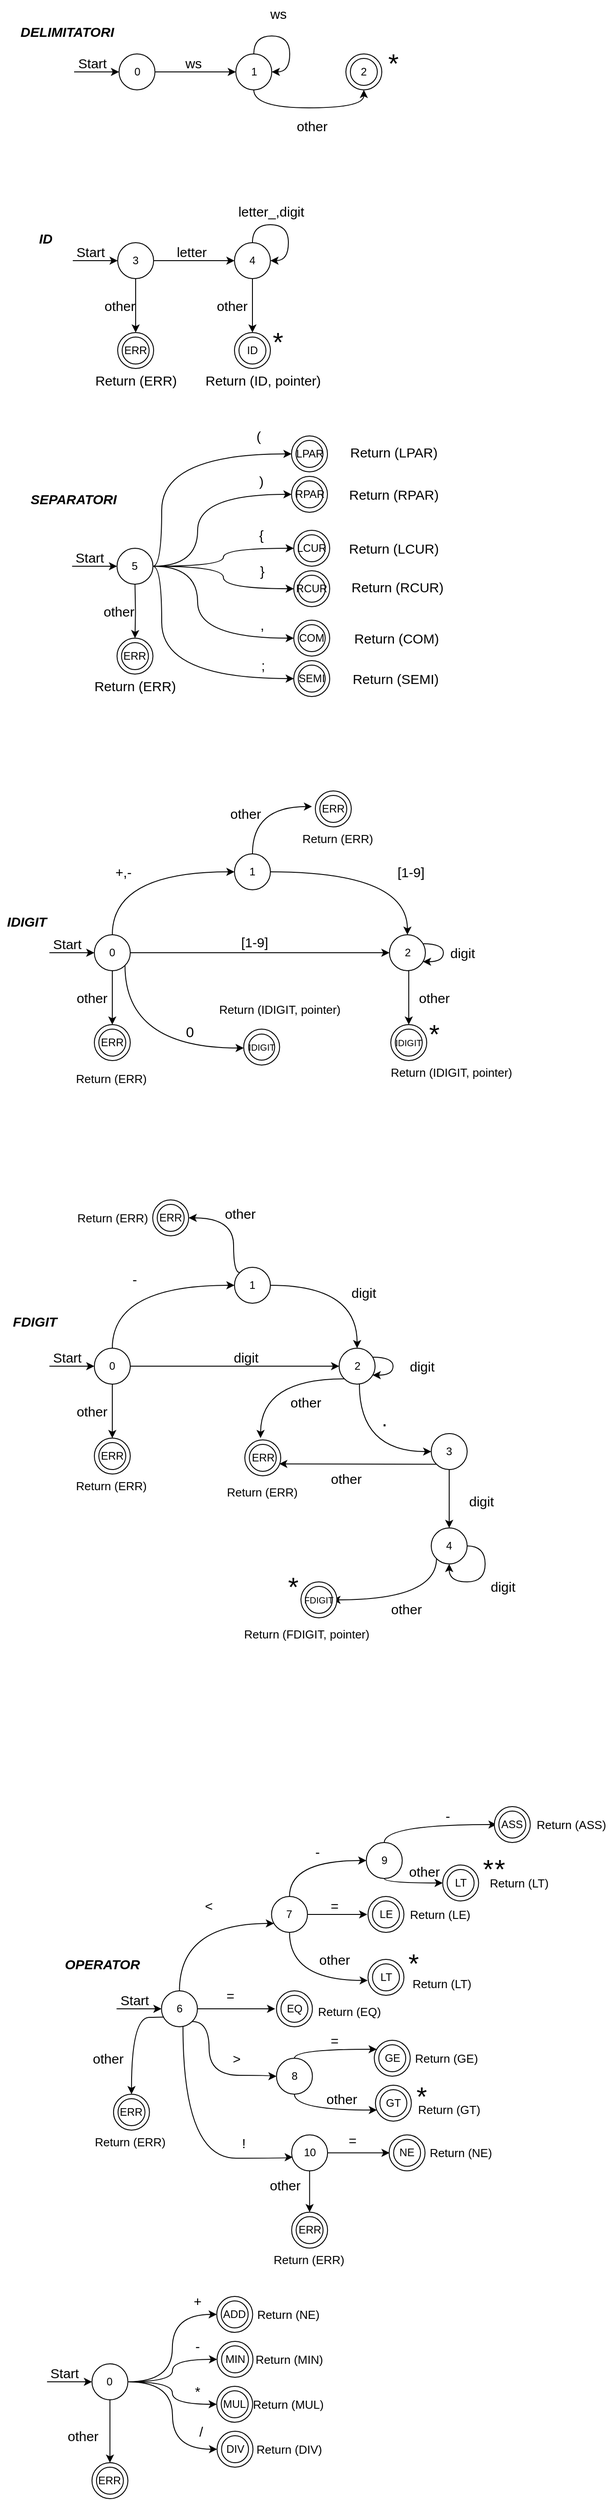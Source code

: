<mxfile version="22.0.4" type="device">
  <diagram name="Pagina-1" id="Bu1kH5modBo4AFv9VPBv">
    <mxGraphModel dx="819" dy="1598" grid="1" gridSize="10" guides="1" tooltips="1" connect="1" arrows="1" fold="1" page="1" pageScale="1" pageWidth="827" pageHeight="1169" math="0" shadow="0">
      <root>
        <mxCell id="0" />
        <mxCell id="1" parent="0" />
        <mxCell id="PjZuuIiEIe1i-6Mp43BL-4" style="edgeStyle=orthogonalEdgeStyle;rounded=0;orthogonalLoop=1;jettySize=auto;html=1;entryX=0.5;entryY=0;entryDx=0;entryDy=0;" parent="1" source="PjZuuIiEIe1i-6Mp43BL-1" target="PjZuuIiEIe1i-6Mp43BL-5" edge="1">
          <mxGeometry relative="1" as="geometry">
            <mxPoint x="161" y="-120" as="targetPoint" />
          </mxGeometry>
        </mxCell>
        <mxCell id="PjZuuIiEIe1i-6Mp43BL-9" style="edgeStyle=orthogonalEdgeStyle;orthogonalLoop=1;jettySize=auto;html=1;curved=1;" parent="1" source="PjZuuIiEIe1i-6Mp43BL-1" edge="1">
          <mxGeometry relative="1" as="geometry">
            <mxPoint x="271" y="-180" as="targetPoint" />
          </mxGeometry>
        </mxCell>
        <mxCell id="PjZuuIiEIe1i-6Mp43BL-1" value="3" style="ellipse;whiteSpace=wrap;html=1;aspect=fixed;" parent="1" vertex="1">
          <mxGeometry x="141" y="-200" width="40" height="40" as="geometry" />
        </mxCell>
        <mxCell id="PjZuuIiEIe1i-6Mp43BL-2" value="" style="endArrow=classic;html=1;rounded=0;" parent="1" edge="1">
          <mxGeometry width="50" height="50" relative="1" as="geometry">
            <mxPoint x="91" y="-180" as="sourcePoint" />
            <mxPoint x="141" y="-180" as="targetPoint" />
          </mxGeometry>
        </mxCell>
        <mxCell id="PjZuuIiEIe1i-6Mp43BL-3" value="Start" style="text;html=1;strokeColor=none;fillColor=none;align=center;verticalAlign=middle;whiteSpace=wrap;rounded=0;fontSize=15;" parent="1" vertex="1">
          <mxGeometry x="91" y="-200" width="40" height="20" as="geometry" />
        </mxCell>
        <mxCell id="PjZuuIiEIe1i-6Mp43BL-5" value="" style="ellipse;whiteSpace=wrap;html=1;aspect=fixed;" parent="1" vertex="1">
          <mxGeometry x="141" y="-100" width="40" height="40" as="geometry" />
        </mxCell>
        <mxCell id="PjZuuIiEIe1i-6Mp43BL-6" value="ERR" style="ellipse;whiteSpace=wrap;html=1;aspect=fixed;" parent="1" vertex="1">
          <mxGeometry x="146" y="-95" width="30" height="30" as="geometry" />
        </mxCell>
        <mxCell id="PjZuuIiEIe1i-6Mp43BL-7" value="&lt;font style=&quot;font-size: 15px;&quot;&gt;Return (ERR)&lt;/font&gt;" style="text;html=1;strokeColor=none;fillColor=none;align=center;verticalAlign=middle;whiteSpace=wrap;rounded=0;fontSize=15;" parent="1" vertex="1">
          <mxGeometry x="114.75" y="-60" width="92.5" height="25" as="geometry" />
        </mxCell>
        <mxCell id="PjZuuIiEIe1i-6Mp43BL-8" value="other" style="text;html=1;strokeColor=none;fillColor=none;align=center;verticalAlign=middle;whiteSpace=wrap;rounded=0;fontSize=15;" parent="1" vertex="1">
          <mxGeometry x="121" y="-140" width="45" height="20" as="geometry" />
        </mxCell>
        <mxCell id="PjZuuIiEIe1i-6Mp43BL-10" value="4" style="ellipse;whiteSpace=wrap;html=1;aspect=fixed;" parent="1" vertex="1">
          <mxGeometry x="271" y="-200" width="40" height="40" as="geometry" />
        </mxCell>
        <mxCell id="PjZuuIiEIe1i-6Mp43BL-11" value="letter" style="text;html=1;strokeColor=none;fillColor=none;align=center;verticalAlign=middle;whiteSpace=wrap;rounded=0;fontSize=15;" parent="1" vertex="1">
          <mxGeometry x="201" y="-200" width="45" height="20" as="geometry" />
        </mxCell>
        <mxCell id="PjZuuIiEIe1i-6Mp43BL-22" style="edgeStyle=orthogonalEdgeStyle;shape=connector;curved=1;rounded=1;orthogonalLoop=1;jettySize=auto;html=1;labelBackgroundColor=default;strokeColor=default;align=center;verticalAlign=middle;fontFamily=Helvetica;fontSize=11;fontColor=default;endArrow=classic;" parent="1" edge="1">
          <mxGeometry relative="1" as="geometry">
            <mxPoint x="291" y="-100" as="targetPoint" />
            <mxPoint x="291" y="-160" as="sourcePoint" />
          </mxGeometry>
        </mxCell>
        <mxCell id="PjZuuIiEIe1i-6Mp43BL-17" value="letter_,digit" style="text;html=1;strokeColor=none;fillColor=none;align=center;verticalAlign=middle;whiteSpace=wrap;rounded=0;fontSize=15;fontFamily=Helvetica;fontColor=default;" parent="1" vertex="1">
          <mxGeometry x="282" y="-250" width="60" height="30" as="geometry" />
        </mxCell>
        <mxCell id="PjZuuIiEIe1i-6Mp43BL-23" value="" style="ellipse;whiteSpace=wrap;html=1;aspect=fixed;" parent="1" vertex="1">
          <mxGeometry x="271" y="-100" width="40" height="40" as="geometry" />
        </mxCell>
        <mxCell id="PjZuuIiEIe1i-6Mp43BL-24" value="ID" style="ellipse;whiteSpace=wrap;html=1;aspect=fixed;" parent="1" vertex="1">
          <mxGeometry x="276" y="-95" width="30" height="30" as="geometry" />
        </mxCell>
        <mxCell id="PjZuuIiEIe1i-6Mp43BL-25" value="&lt;font style=&quot;font-size: 15px;&quot;&gt;Return (ID, pointer)&lt;/font&gt;" style="text;html=1;strokeColor=none;fillColor=none;align=center;verticalAlign=middle;whiteSpace=wrap;rounded=0;fontSize=15;" parent="1" vertex="1">
          <mxGeometry x="233.5" y="-60" width="137.5" height="25" as="geometry" />
        </mxCell>
        <mxCell id="PjZuuIiEIe1i-6Mp43BL-26" value="other" style="text;html=1;strokeColor=none;fillColor=none;align=center;verticalAlign=middle;whiteSpace=wrap;rounded=0;fontSize=15;" parent="1" vertex="1">
          <mxGeometry x="246" y="-140" width="45" height="20" as="geometry" />
        </mxCell>
        <mxCell id="PjZuuIiEIe1i-6Mp43BL-34" value="&lt;font style=&quot;font-size: 30px;&quot;&gt;*&lt;/font&gt;" style="text;html=1;strokeColor=none;fillColor=none;align=center;verticalAlign=middle;whiteSpace=wrap;rounded=0;" parent="1" vertex="1">
          <mxGeometry x="297" y="-100" width="45" height="20" as="geometry" />
        </mxCell>
        <mxCell id="PjZuuIiEIe1i-6Mp43BL-44" style="edgeStyle=orthogonalEdgeStyle;shape=connector;curved=1;rounded=1;orthogonalLoop=1;jettySize=auto;html=1;entryX=1;entryY=0.5;entryDx=0;entryDy=0;labelBackgroundColor=default;strokeColor=default;align=center;verticalAlign=middle;fontFamily=Helvetica;fontSize=11;fontColor=default;endArrow=classic;" parent="1" source="PjZuuIiEIe1i-6Mp43BL-10" target="PjZuuIiEIe1i-6Mp43BL-10" edge="1">
          <mxGeometry relative="1" as="geometry" />
        </mxCell>
        <mxCell id="PjZuuIiEIe1i-6Mp43BL-59" style="edgeStyle=orthogonalEdgeStyle;shape=connector;rounded=0;orthogonalLoop=1;jettySize=auto;html=1;labelBackgroundColor=default;strokeColor=default;align=center;verticalAlign=middle;fontFamily=Helvetica;fontSize=11;fontColor=default;endArrow=classic;entryX=0.5;entryY=0;entryDx=0;entryDy=0;" parent="1" source="PjZuuIiEIe1i-6Mp43BL-45" target="PjZuuIiEIe1i-6Mp43BL-51" edge="1">
          <mxGeometry relative="1" as="geometry">
            <mxPoint x="135" y="660" as="targetPoint" />
          </mxGeometry>
        </mxCell>
        <mxCell id="PjZuuIiEIe1i-6Mp43BL-67" style="edgeStyle=orthogonalEdgeStyle;shape=connector;orthogonalLoop=1;jettySize=auto;html=1;exitX=0.5;exitY=0;exitDx=0;exitDy=0;entryX=0;entryY=0.5;entryDx=0;entryDy=0;labelBackgroundColor=default;strokeColor=default;align=center;verticalAlign=middle;fontFamily=Helvetica;fontSize=11;fontColor=default;endArrow=classic;curved=1;" parent="1" source="PjZuuIiEIe1i-6Mp43BL-45" target="PjZuuIiEIe1i-6Mp43BL-63" edge="1">
          <mxGeometry relative="1" as="geometry" />
        </mxCell>
        <mxCell id="PjZuuIiEIe1i-6Mp43BL-73" style="edgeStyle=orthogonalEdgeStyle;shape=connector;curved=1;rounded=1;orthogonalLoop=1;jettySize=auto;html=1;entryX=0;entryY=0.5;entryDx=0;entryDy=0;labelBackgroundColor=default;strokeColor=default;align=center;verticalAlign=middle;fontFamily=Helvetica;fontSize=11;fontColor=default;endArrow=classic;exitX=1;exitY=0.5;exitDx=0;exitDy=0;" parent="1" source="PjZuuIiEIe1i-6Mp43BL-45" target="PjZuuIiEIe1i-6Mp43BL-72" edge="1">
          <mxGeometry relative="1" as="geometry">
            <mxPoint x="310" y="590" as="sourcePoint" />
          </mxGeometry>
        </mxCell>
        <mxCell id="j9jJZM5w8-DEazhwD6ll-70" style="edgeStyle=orthogonalEdgeStyle;shape=connector;curved=1;rounded=1;orthogonalLoop=1;jettySize=auto;html=1;exitX=1;exitY=1;exitDx=0;exitDy=0;labelBackgroundColor=default;strokeColor=default;align=center;verticalAlign=middle;fontFamily=Helvetica;fontSize=11;fontColor=default;endArrow=classic;" parent="1" source="PjZuuIiEIe1i-6Mp43BL-45" target="j9jJZM5w8-DEazhwD6ll-69" edge="1">
          <mxGeometry relative="1" as="geometry">
            <Array as="points">
              <mxPoint x="149" y="696" />
            </Array>
          </mxGeometry>
        </mxCell>
        <mxCell id="PjZuuIiEIe1i-6Mp43BL-45" value="0" style="ellipse;whiteSpace=wrap;html=1;aspect=fixed;" parent="1" vertex="1">
          <mxGeometry x="115" y="570" width="40" height="40" as="geometry" />
        </mxCell>
        <mxCell id="PjZuuIiEIe1i-6Mp43BL-46" value="" style="endArrow=classic;html=1;rounded=0;" parent="1" edge="1">
          <mxGeometry width="50" height="50" relative="1" as="geometry">
            <mxPoint x="65" y="590" as="sourcePoint" />
            <mxPoint x="115" y="590" as="targetPoint" />
          </mxGeometry>
        </mxCell>
        <mxCell id="PjZuuIiEIe1i-6Mp43BL-47" value="Start" style="text;html=1;strokeColor=none;fillColor=none;align=center;verticalAlign=middle;whiteSpace=wrap;rounded=0;fontSize=15;" parent="1" vertex="1">
          <mxGeometry x="65" y="570" width="40" height="20" as="geometry" />
        </mxCell>
        <mxCell id="PjZuuIiEIe1i-6Mp43BL-48" value="&lt;b style=&quot;font-size: 15px;&quot;&gt;&lt;i style=&quot;font-size: 15px;&quot;&gt;IDIGIT&lt;/i&gt;&lt;/b&gt;" style="text;html=1;strokeColor=none;fillColor=none;align=center;verticalAlign=middle;whiteSpace=wrap;rounded=0;fontSize=15;fontFamily=Helvetica;fontColor=default;" parent="1" vertex="1">
          <mxGeometry x="10" y="540" width="60" height="30" as="geometry" />
        </mxCell>
        <mxCell id="PjZuuIiEIe1i-6Mp43BL-49" value="ID" style="text;html=1;strokeColor=none;fillColor=none;align=center;verticalAlign=middle;whiteSpace=wrap;rounded=0;fontSize=15;fontFamily=Helvetica;fontColor=default;fontStyle=3" parent="1" vertex="1">
          <mxGeometry x="31" y="-220" width="60" height="30" as="geometry" />
        </mxCell>
        <mxCell id="PjZuuIiEIe1i-6Mp43BL-51" value="" style="ellipse;whiteSpace=wrap;html=1;aspect=fixed;" parent="1" vertex="1">
          <mxGeometry x="115" y="670" width="40" height="40" as="geometry" />
        </mxCell>
        <mxCell id="PjZuuIiEIe1i-6Mp43BL-52" value="ERR" style="ellipse;whiteSpace=wrap;html=1;aspect=fixed;" parent="1" vertex="1">
          <mxGeometry x="120" y="675" width="30" height="30" as="geometry" />
        </mxCell>
        <mxCell id="PjZuuIiEIe1i-6Mp43BL-54" value="other" style="text;html=1;strokeColor=none;fillColor=none;align=center;verticalAlign=middle;whiteSpace=wrap;rounded=0;fontSize=15;" parent="1" vertex="1">
          <mxGeometry x="90" y="630" width="45" height="20" as="geometry" />
        </mxCell>
        <mxCell id="PjZuuIiEIe1i-6Mp43BL-61" value="+,-" style="text;html=1;strokeColor=none;fillColor=none;align=center;verticalAlign=middle;whiteSpace=wrap;rounded=0;fontSize=15;fontFamily=Helvetica;fontColor=default;" parent="1" vertex="1">
          <mxGeometry x="125" y="487.5" width="45" height="25" as="geometry" />
        </mxCell>
        <mxCell id="PjZuuIiEIe1i-6Mp43BL-80" style="edgeStyle=orthogonalEdgeStyle;shape=connector;curved=1;rounded=1;orthogonalLoop=1;jettySize=auto;html=1;entryX=0.5;entryY=0;entryDx=0;entryDy=0;labelBackgroundColor=default;strokeColor=default;align=center;verticalAlign=middle;fontFamily=Helvetica;fontSize=11;fontColor=default;endArrow=classic;exitX=1;exitY=0.5;exitDx=0;exitDy=0;" parent="1" source="PjZuuIiEIe1i-6Mp43BL-63" target="PjZuuIiEIe1i-6Mp43BL-72" edge="1">
          <mxGeometry relative="1" as="geometry">
            <mxPoint x="405.0" y="502.514" as="sourcePoint" />
          </mxGeometry>
        </mxCell>
        <mxCell id="PjZuuIiEIe1i-6Mp43BL-63" value="1" style="ellipse;whiteSpace=wrap;html=1;aspect=fixed;" parent="1" vertex="1">
          <mxGeometry x="271" y="480" width="40" height="40" as="geometry" />
        </mxCell>
        <mxCell id="PjZuuIiEIe1i-6Mp43BL-72" value="2" style="ellipse;whiteSpace=wrap;html=1;aspect=fixed;" parent="1" vertex="1">
          <mxGeometry x="443.5" y="570" width="40" height="40" as="geometry" />
        </mxCell>
        <mxCell id="PjZuuIiEIe1i-6Mp43BL-78" value="0" style="text;html=1;strokeColor=none;fillColor=none;align=center;verticalAlign=middle;whiteSpace=wrap;rounded=0;fontSize=16;fontFamily=Helvetica;fontColor=default;" parent="1" vertex="1">
          <mxGeometry x="199" y="665" width="45" height="25" as="geometry" />
        </mxCell>
        <mxCell id="PjZuuIiEIe1i-6Mp43BL-79" value="&lt;font style=&quot;font-size: 15px;&quot;&gt;[1-9]&lt;/font&gt;" style="text;html=1;strokeColor=none;fillColor=none;align=center;verticalAlign=middle;whiteSpace=wrap;rounded=0;fontSize=15;fontFamily=Helvetica;fontColor=default;" parent="1" vertex="1">
          <mxGeometry x="271" y="565" width="45" height="25" as="geometry" />
        </mxCell>
        <mxCell id="PjZuuIiEIe1i-6Mp43BL-81" value="&lt;font style=&quot;font-size: 15px;&quot;&gt;[1-9]&lt;/font&gt;" style="text;html=1;strokeColor=none;fillColor=none;align=center;verticalAlign=middle;whiteSpace=wrap;rounded=0;fontSize=15;fontFamily=Helvetica;fontColor=default;" parent="1" vertex="1">
          <mxGeometry x="445" y="487.5" width="45" height="25" as="geometry" />
        </mxCell>
        <mxCell id="PjZuuIiEIe1i-6Mp43BL-83" style="edgeStyle=orthogonalEdgeStyle;shape=connector;curved=1;rounded=1;orthogonalLoop=1;jettySize=auto;html=1;labelBackgroundColor=default;strokeColor=default;align=center;verticalAlign=middle;fontFamily=Helvetica;fontSize=11;fontColor=default;endArrow=classic;" parent="1" source="PjZuuIiEIe1i-6Mp43BL-72" target="PjZuuIiEIe1i-6Mp43BL-72" edge="1">
          <mxGeometry relative="1" as="geometry" />
        </mxCell>
        <mxCell id="PjZuuIiEIe1i-6Mp43BL-84" value="&lt;font style=&quot;font-size: 15px;&quot;&gt;digit&lt;/font&gt;" style="text;html=1;strokeColor=none;fillColor=none;align=center;verticalAlign=middle;whiteSpace=wrap;rounded=0;fontSize=15;fontFamily=Helvetica;fontColor=default;" parent="1" vertex="1">
          <mxGeometry x="495" y="575" width="60" height="30" as="geometry" />
        </mxCell>
        <mxCell id="PjZuuIiEIe1i-6Mp43BL-86" style="edgeStyle=orthogonalEdgeStyle;shape=connector;curved=1;rounded=1;orthogonalLoop=1;jettySize=auto;html=1;labelBackgroundColor=default;strokeColor=default;align=center;verticalAlign=middle;fontFamily=Helvetica;fontSize=11;fontColor=default;endArrow=classic;" parent="1" edge="1">
          <mxGeometry relative="1" as="geometry">
            <mxPoint x="465" y="670" as="targetPoint" />
            <mxPoint x="465" y="610" as="sourcePoint" />
          </mxGeometry>
        </mxCell>
        <mxCell id="PjZuuIiEIe1i-6Mp43BL-87" value="" style="ellipse;whiteSpace=wrap;html=1;aspect=fixed;" parent="1" vertex="1">
          <mxGeometry x="445" y="670" width="40" height="40" as="geometry" />
        </mxCell>
        <mxCell id="PjZuuIiEIe1i-6Mp43BL-88" value="&lt;font style=&quot;font-size: 10px;&quot;&gt;IDIGIT&lt;/font&gt;" style="ellipse;whiteSpace=wrap;html=1;aspect=fixed;" parent="1" vertex="1">
          <mxGeometry x="450" y="675" width="30" height="30" as="geometry" />
        </mxCell>
        <mxCell id="PjZuuIiEIe1i-6Mp43BL-89" value="&lt;font style=&quot;font-size: 13px;&quot;&gt;Return (IDIGIT, pointer)&lt;/font&gt;" style="text;html=1;strokeColor=none;fillColor=none;align=center;verticalAlign=middle;whiteSpace=wrap;rounded=0;fontSize=13;" parent="1" vertex="1">
          <mxGeometry x="440" y="700" width="145" height="45" as="geometry" />
        </mxCell>
        <mxCell id="PjZuuIiEIe1i-6Mp43BL-91" value="&lt;font style=&quot;font-size: 30px;&quot;&gt;*&lt;/font&gt;" style="text;html=1;strokeColor=none;fillColor=none;align=center;verticalAlign=middle;whiteSpace=wrap;rounded=0;" parent="1" vertex="1">
          <mxGeometry x="471" y="670" width="45" height="20" as="geometry" />
        </mxCell>
        <mxCell id="PjZuuIiEIe1i-6Mp43BL-96" value="" style="ellipse;whiteSpace=wrap;html=1;aspect=fixed;" parent="1" vertex="1">
          <mxGeometry x="361" y="410" width="40" height="40" as="geometry" />
        </mxCell>
        <mxCell id="PjZuuIiEIe1i-6Mp43BL-97" value="ERR" style="ellipse;whiteSpace=wrap;html=1;aspect=fixed;" parent="1" vertex="1">
          <mxGeometry x="366" y="415" width="30" height="30" as="geometry" />
        </mxCell>
        <mxCell id="PjZuuIiEIe1i-6Mp43BL-98" value="&lt;font style=&quot;font-size: 13px;&quot;&gt;Return (ERR)&lt;/font&gt;" style="text;html=1;strokeColor=none;fillColor=none;align=center;verticalAlign=middle;whiteSpace=wrap;rounded=0;fontSize=13;" parent="1" vertex="1">
          <mxGeometry x="345" y="450" width="81.5" height="25" as="geometry" />
        </mxCell>
        <mxCell id="PjZuuIiEIe1i-6Mp43BL-99" value="other" style="text;html=1;strokeColor=none;fillColor=none;align=center;verticalAlign=middle;whiteSpace=wrap;rounded=0;fontSize=15;" parent="1" vertex="1">
          <mxGeometry x="261" y="425" width="45" height="20" as="geometry" />
        </mxCell>
        <mxCell id="PjZuuIiEIe1i-6Mp43BL-102" style="edgeStyle=orthogonalEdgeStyle;shape=connector;curved=1;rounded=1;orthogonalLoop=1;jettySize=auto;html=1;entryX=-0.093;entryY=0.434;entryDx=0;entryDy=0;entryPerimeter=0;labelBackgroundColor=default;strokeColor=default;align=center;verticalAlign=middle;fontFamily=Helvetica;fontSize=11;fontColor=default;endArrow=classic;" parent="1" source="PjZuuIiEIe1i-6Mp43BL-63" target="PjZuuIiEIe1i-6Mp43BL-96" edge="1">
          <mxGeometry relative="1" as="geometry">
            <Array as="points">
              <mxPoint x="291" y="427" />
            </Array>
          </mxGeometry>
        </mxCell>
        <mxCell id="PjZuuIiEIe1i-6Mp43BL-113" value="other" style="text;html=1;strokeColor=none;fillColor=none;align=center;verticalAlign=middle;whiteSpace=wrap;rounded=0;fontSize=15;" parent="1" vertex="1">
          <mxGeometry x="471" y="630" width="45" height="20" as="geometry" />
        </mxCell>
        <mxCell id="PjZuuIiEIe1i-6Mp43BL-114" style="edgeStyle=orthogonalEdgeStyle;shape=connector;rounded=0;orthogonalLoop=1;jettySize=auto;html=1;labelBackgroundColor=default;strokeColor=default;align=center;verticalAlign=middle;fontFamily=Helvetica;fontSize=11;fontColor=default;endArrow=classic;entryX=0.5;entryY=0;entryDx=0;entryDy=0;" parent="1" source="PjZuuIiEIe1i-6Mp43BL-118" target="PjZuuIiEIe1i-6Mp43BL-122" edge="1">
          <mxGeometry relative="1" as="geometry">
            <mxPoint x="135" y="1120" as="targetPoint" />
          </mxGeometry>
        </mxCell>
        <mxCell id="PjZuuIiEIe1i-6Mp43BL-115" style="edgeStyle=orthogonalEdgeStyle;shape=connector;orthogonalLoop=1;jettySize=auto;html=1;exitX=0.5;exitY=0;exitDx=0;exitDy=0;entryX=0;entryY=0.5;entryDx=0;entryDy=0;labelBackgroundColor=default;strokeColor=default;align=center;verticalAlign=middle;fontFamily=Helvetica;fontSize=11;fontColor=default;endArrow=classic;curved=1;" parent="1" source="PjZuuIiEIe1i-6Mp43BL-118" target="PjZuuIiEIe1i-6Mp43BL-128" edge="1">
          <mxGeometry relative="1" as="geometry" />
        </mxCell>
        <mxCell id="PjZuuIiEIe1i-6Mp43BL-116" style="edgeStyle=orthogonalEdgeStyle;shape=connector;curved=1;rounded=1;orthogonalLoop=1;jettySize=auto;html=1;entryX=0;entryY=0.5;entryDx=0;entryDy=0;labelBackgroundColor=default;strokeColor=default;align=center;verticalAlign=middle;fontFamily=Helvetica;fontSize=11;fontColor=default;endArrow=classic;exitX=1;exitY=0.5;exitDx=0;exitDy=0;" parent="1" source="PjZuuIiEIe1i-6Mp43BL-118" target="PjZuuIiEIe1i-6Mp43BL-129" edge="1">
          <mxGeometry relative="1" as="geometry">
            <mxPoint x="310" y="1050" as="sourcePoint" />
          </mxGeometry>
        </mxCell>
        <mxCell id="PjZuuIiEIe1i-6Mp43BL-118" value="0" style="ellipse;whiteSpace=wrap;html=1;aspect=fixed;" parent="1" vertex="1">
          <mxGeometry x="115" y="1030" width="40" height="40" as="geometry" />
        </mxCell>
        <mxCell id="PjZuuIiEIe1i-6Mp43BL-119" value="" style="endArrow=classic;html=1;rounded=0;" parent="1" edge="1">
          <mxGeometry width="50" height="50" relative="1" as="geometry">
            <mxPoint x="65" y="1050" as="sourcePoint" />
            <mxPoint x="115" y="1050" as="targetPoint" />
          </mxGeometry>
        </mxCell>
        <mxCell id="PjZuuIiEIe1i-6Mp43BL-120" value="Start" style="text;html=1;strokeColor=none;fillColor=none;align=center;verticalAlign=middle;whiteSpace=wrap;rounded=0;fontSize=15;" parent="1" vertex="1">
          <mxGeometry x="65" y="1030" width="40" height="20" as="geometry" />
        </mxCell>
        <mxCell id="PjZuuIiEIe1i-6Mp43BL-121" value="&lt;b style=&quot;font-size: 15px;&quot;&gt;&lt;i style=&quot;font-size: 15px;&quot;&gt;FDIGIT&lt;/i&gt;&lt;/b&gt;" style="text;html=1;strokeColor=none;fillColor=none;align=center;verticalAlign=middle;whiteSpace=wrap;rounded=0;fontSize=15;fontFamily=Helvetica;fontColor=default;" parent="1" vertex="1">
          <mxGeometry x="19" y="985" width="60" height="30" as="geometry" />
        </mxCell>
        <mxCell id="PjZuuIiEIe1i-6Mp43BL-122" value="" style="ellipse;whiteSpace=wrap;html=1;aspect=fixed;" parent="1" vertex="1">
          <mxGeometry x="115" y="1130" width="40" height="40" as="geometry" />
        </mxCell>
        <mxCell id="PjZuuIiEIe1i-6Mp43BL-123" value="ERR" style="ellipse;whiteSpace=wrap;html=1;aspect=fixed;" parent="1" vertex="1">
          <mxGeometry x="120" y="1135" width="30" height="30" as="geometry" />
        </mxCell>
        <mxCell id="PjZuuIiEIe1i-6Mp43BL-124" value="&lt;font style=&quot;font-size: 13px;&quot;&gt;Return (ERR)&lt;/font&gt;" style="text;html=1;strokeColor=none;fillColor=none;align=center;verticalAlign=middle;whiteSpace=wrap;rounded=0;fontSize=13;" parent="1" vertex="1">
          <mxGeometry x="90" y="1165" width="87.5" height="35" as="geometry" />
        </mxCell>
        <mxCell id="PjZuuIiEIe1i-6Mp43BL-125" value="other" style="text;html=1;strokeColor=none;fillColor=none;align=center;verticalAlign=middle;whiteSpace=wrap;rounded=0;fontSize=15;" parent="1" vertex="1">
          <mxGeometry x="90" y="1090" width="45" height="20" as="geometry" />
        </mxCell>
        <mxCell id="PjZuuIiEIe1i-6Mp43BL-126" value="-" style="text;html=1;strokeColor=none;fillColor=none;align=center;verticalAlign=middle;whiteSpace=wrap;rounded=0;fontSize=15;fontFamily=Helvetica;fontColor=default;" parent="1" vertex="1">
          <mxGeometry x="145.25" y="940" width="30" height="25" as="geometry" />
        </mxCell>
        <mxCell id="PjZuuIiEIe1i-6Mp43BL-127" style="edgeStyle=orthogonalEdgeStyle;shape=connector;curved=1;rounded=1;orthogonalLoop=1;jettySize=auto;html=1;entryX=0.5;entryY=0;entryDx=0;entryDy=0;labelBackgroundColor=default;strokeColor=default;align=center;verticalAlign=middle;fontFamily=Helvetica;fontSize=11;fontColor=default;endArrow=classic;exitX=1;exitY=0.5;exitDx=0;exitDy=0;" parent="1" source="PjZuuIiEIe1i-6Mp43BL-128" target="PjZuuIiEIe1i-6Mp43BL-129" edge="1">
          <mxGeometry relative="1" as="geometry">
            <mxPoint x="405.0" y="962.514" as="sourcePoint" />
          </mxGeometry>
        </mxCell>
        <mxCell id="PjZuuIiEIe1i-6Mp43BL-155" style="edgeStyle=orthogonalEdgeStyle;shape=connector;curved=1;rounded=1;orthogonalLoop=1;jettySize=auto;html=1;entryX=1;entryY=0.5;entryDx=0;entryDy=0;labelBackgroundColor=default;strokeColor=default;align=center;verticalAlign=middle;fontFamily=Helvetica;fontSize=11;fontColor=default;endArrow=classic;exitX=0;exitY=0;exitDx=0;exitDy=0;" parent="1" source="PjZuuIiEIe1i-6Mp43BL-128" target="PjZuuIiEIe1i-6Mp43BL-142" edge="1">
          <mxGeometry relative="1" as="geometry">
            <Array as="points">
              <mxPoint x="270" y="946" />
              <mxPoint x="270" y="885" />
            </Array>
          </mxGeometry>
        </mxCell>
        <mxCell id="PjZuuIiEIe1i-6Mp43BL-128" value="1" style="ellipse;whiteSpace=wrap;html=1;aspect=fixed;" parent="1" vertex="1">
          <mxGeometry x="271" y="940" width="40" height="40" as="geometry" />
        </mxCell>
        <mxCell id="PjZuuIiEIe1i-6Mp43BL-208" style="edgeStyle=orthogonalEdgeStyle;shape=connector;curved=1;rounded=1;orthogonalLoop=1;jettySize=auto;html=1;exitX=0;exitY=1;exitDx=0;exitDy=0;labelBackgroundColor=default;strokeColor=default;align=center;verticalAlign=middle;fontFamily=Helvetica;fontSize=11;fontColor=default;endArrow=classic;" parent="1" source="PjZuuIiEIe1i-6Mp43BL-129" edge="1">
          <mxGeometry relative="1" as="geometry">
            <mxPoint x="300" y="1130" as="targetPoint" />
          </mxGeometry>
        </mxCell>
        <mxCell id="PjZuuIiEIe1i-6Mp43BL-129" value="2" style="ellipse;whiteSpace=wrap;html=1;aspect=fixed;" parent="1" vertex="1">
          <mxGeometry x="387.5" y="1030" width="40" height="40" as="geometry" />
        </mxCell>
        <mxCell id="PjZuuIiEIe1i-6Mp43BL-134" style="edgeStyle=orthogonalEdgeStyle;shape=connector;curved=1;rounded=1;orthogonalLoop=1;jettySize=auto;html=1;labelBackgroundColor=default;strokeColor=default;align=center;verticalAlign=middle;fontFamily=Helvetica;fontSize=11;fontColor=default;endArrow=classic;" parent="1" source="PjZuuIiEIe1i-6Mp43BL-129" target="PjZuuIiEIe1i-6Mp43BL-129" edge="1">
          <mxGeometry relative="1" as="geometry" />
        </mxCell>
        <mxCell id="PjZuuIiEIe1i-6Mp43BL-135" value="&lt;font style=&quot;font-size: 15px;&quot;&gt;digit&lt;/font&gt;" style="text;html=1;strokeColor=none;fillColor=none;align=center;verticalAlign=middle;whiteSpace=wrap;rounded=0;fontSize=15;fontFamily=Helvetica;fontColor=default;" parent="1" vertex="1">
          <mxGeometry x="450" y="1035" width="60" height="30" as="geometry" />
        </mxCell>
        <mxCell id="PjZuuIiEIe1i-6Mp43BL-142" value="" style="ellipse;whiteSpace=wrap;html=1;aspect=fixed;" parent="1" vertex="1">
          <mxGeometry x="180" y="865" width="40" height="40" as="geometry" />
        </mxCell>
        <mxCell id="PjZuuIiEIe1i-6Mp43BL-143" value="ERR" style="ellipse;whiteSpace=wrap;html=1;aspect=fixed;" parent="1" vertex="1">
          <mxGeometry x="185" y="870" width="30" height="30" as="geometry" />
        </mxCell>
        <mxCell id="PjZuuIiEIe1i-6Mp43BL-144" value="&lt;font style=&quot;font-size: 13px;&quot;&gt;Return (ERR)&lt;/font&gt;" style="text;html=1;strokeColor=none;fillColor=none;align=center;verticalAlign=middle;whiteSpace=wrap;rounded=0;fontSize=13;" parent="1" vertex="1">
          <mxGeometry x="93.75" y="865" width="82.5" height="40" as="geometry" />
        </mxCell>
        <mxCell id="PjZuuIiEIe1i-6Mp43BL-145" value="other" style="text;html=1;strokeColor=none;fillColor=none;align=center;verticalAlign=middle;whiteSpace=wrap;rounded=0;fontSize=15;" parent="1" vertex="1">
          <mxGeometry x="255" y="870" width="45" height="20" as="geometry" />
        </mxCell>
        <mxCell id="PjZuuIiEIe1i-6Mp43BL-168" style="edgeStyle=orthogonalEdgeStyle;shape=connector;curved=1;rounded=1;orthogonalLoop=1;jettySize=auto;html=1;labelBackgroundColor=default;strokeColor=default;align=center;verticalAlign=middle;fontFamily=Helvetica;fontSize=11;fontColor=default;endArrow=classic;" parent="1" source="PjZuuIiEIe1i-6Mp43BL-161" edge="1">
          <mxGeometry relative="1" as="geometry">
            <mxPoint x="510" y="1230" as="targetPoint" />
          </mxGeometry>
        </mxCell>
        <mxCell id="PjZuuIiEIe1i-6Mp43BL-161" value="3" style="ellipse;whiteSpace=wrap;html=1;aspect=fixed;" parent="1" vertex="1">
          <mxGeometry x="490" y="1125" width="40" height="40" as="geometry" />
        </mxCell>
        <mxCell id="PjZuuIiEIe1i-6Mp43BL-163" style="edgeStyle=orthogonalEdgeStyle;shape=connector;curved=1;rounded=1;orthogonalLoop=1;jettySize=auto;html=1;entryX=0;entryY=0.5;entryDx=0;entryDy=0;labelBackgroundColor=default;strokeColor=default;align=center;verticalAlign=middle;fontFamily=Helvetica;fontSize=11;fontColor=default;endArrow=classic;" parent="1" source="PjZuuIiEIe1i-6Mp43BL-129" target="PjZuuIiEIe1i-6Mp43BL-161" edge="1">
          <mxGeometry relative="1" as="geometry">
            <Array as="points">
              <mxPoint x="410" y="1145" />
            </Array>
          </mxGeometry>
        </mxCell>
        <mxCell id="PjZuuIiEIe1i-6Mp43BL-166" value="&lt;font style=&quot;font-size: 22px;&quot;&gt;.&lt;/font&gt;" style="text;html=1;strokeColor=none;fillColor=none;align=center;verticalAlign=middle;whiteSpace=wrap;rounded=0;fontSize=11;fontFamily=Helvetica;fontColor=default;" parent="1" vertex="1">
          <mxGeometry x="427.5" y="1100" width="20" height="20" as="geometry" />
        </mxCell>
        <mxCell id="PjZuuIiEIe1i-6Mp43BL-214" style="edgeStyle=orthogonalEdgeStyle;shape=connector;curved=1;rounded=1;orthogonalLoop=1;jettySize=auto;html=1;exitX=0;exitY=1;exitDx=0;exitDy=0;entryX=1;entryY=0.5;entryDx=0;entryDy=0;labelBackgroundColor=default;strokeColor=default;align=center;verticalAlign=middle;fontFamily=Helvetica;fontSize=11;fontColor=default;endArrow=classic;" parent="1" source="PjZuuIiEIe1i-6Mp43BL-169" target="PjZuuIiEIe1i-6Mp43BL-199" edge="1">
          <mxGeometry relative="1" as="geometry">
            <Array as="points">
              <mxPoint x="496" y="1310" />
            </Array>
          </mxGeometry>
        </mxCell>
        <mxCell id="PjZuuIiEIe1i-6Mp43BL-169" value="4" style="ellipse;whiteSpace=wrap;html=1;aspect=fixed;" parent="1" vertex="1">
          <mxGeometry x="490" y="1230" width="40" height="40" as="geometry" />
        </mxCell>
        <mxCell id="PjZuuIiEIe1i-6Mp43BL-171" value="&lt;font style=&quot;font-size: 15px;&quot;&gt;digit&lt;/font&gt;" style="text;html=1;strokeColor=none;fillColor=none;align=center;verticalAlign=middle;whiteSpace=wrap;rounded=0;fontSize=15;fontFamily=Helvetica;fontColor=default;" parent="1" vertex="1">
          <mxGeometry x="516" y="1185" width="60" height="30" as="geometry" />
        </mxCell>
        <mxCell id="PjZuuIiEIe1i-6Mp43BL-176" style="edgeStyle=orthogonalEdgeStyle;shape=connector;curved=1;rounded=1;orthogonalLoop=1;jettySize=auto;html=1;exitX=1;exitY=0.5;exitDx=0;exitDy=0;labelBackgroundColor=default;strokeColor=default;align=center;verticalAlign=middle;fontFamily=Helvetica;fontSize=11;fontColor=default;endArrow=classic;" parent="1" source="PjZuuIiEIe1i-6Mp43BL-169" target="PjZuuIiEIe1i-6Mp43BL-169" edge="1">
          <mxGeometry relative="1" as="geometry" />
        </mxCell>
        <mxCell id="PjZuuIiEIe1i-6Mp43BL-177" value="&lt;font style=&quot;font-size: 15px;&quot;&gt;digit&lt;/font&gt;" style="text;html=1;strokeColor=none;fillColor=none;align=center;verticalAlign=middle;whiteSpace=wrap;rounded=0;fontSize=15;fontFamily=Helvetica;fontColor=default;" parent="1" vertex="1">
          <mxGeometry x="540" y="1280" width="60" height="30" as="geometry" />
        </mxCell>
        <mxCell id="PjZuuIiEIe1i-6Mp43BL-186" value="&lt;font style=&quot;font-size: 15px;&quot;&gt;digit&lt;/font&gt;" style="text;html=1;strokeColor=none;fillColor=none;align=center;verticalAlign=middle;whiteSpace=wrap;rounded=0;fontSize=15;fontFamily=Helvetica;fontColor=default;" parent="1" vertex="1">
          <mxGeometry x="253.5" y="1022.5" width="60" height="35" as="geometry" />
        </mxCell>
        <mxCell id="PjZuuIiEIe1i-6Mp43BL-187" value="&lt;font style=&quot;font-size: 15px;&quot;&gt;digit&lt;/font&gt;" style="text;html=1;strokeColor=none;fillColor=none;align=center;verticalAlign=middle;whiteSpace=wrap;rounded=0;fontSize=15;fontFamily=Helvetica;fontColor=default;" parent="1" vertex="1">
          <mxGeometry x="385" y="950" width="60" height="35" as="geometry" />
        </mxCell>
        <mxCell id="PjZuuIiEIe1i-6Mp43BL-198" value="" style="ellipse;whiteSpace=wrap;html=1;aspect=fixed;" parent="1" vertex="1">
          <mxGeometry x="345" y="1290" width="40" height="40" as="geometry" />
        </mxCell>
        <mxCell id="PjZuuIiEIe1i-6Mp43BL-199" value="&lt;font style=&quot;font-size: 10px;&quot;&gt;FDIGIT&lt;/font&gt;" style="ellipse;whiteSpace=wrap;html=1;aspect=fixed;" parent="1" vertex="1">
          <mxGeometry x="350" y="1295" width="30" height="30" as="geometry" />
        </mxCell>
        <mxCell id="PjZuuIiEIe1i-6Mp43BL-200" value="&lt;font style=&quot;font-size: 13px;&quot;&gt;Return (FDIGIT, pointer)&lt;/font&gt;" style="text;html=1;strokeColor=none;fillColor=none;align=center;verticalAlign=middle;whiteSpace=wrap;rounded=0;fontSize=13;" parent="1" vertex="1">
          <mxGeometry x="280" y="1325" width="143" height="45" as="geometry" />
        </mxCell>
        <mxCell id="PjZuuIiEIe1i-6Mp43BL-201" value="&lt;font style=&quot;font-size: 30px;&quot;&gt;*&lt;/font&gt;" style="text;html=1;strokeColor=none;fillColor=none;align=center;verticalAlign=middle;whiteSpace=wrap;rounded=0;" parent="1" vertex="1">
          <mxGeometry x="313.5" y="1285" width="45" height="20" as="geometry" />
        </mxCell>
        <mxCell id="PjZuuIiEIe1i-6Mp43BL-202" value="&lt;font style=&quot;font-size: 15px;&quot;&gt;other&lt;/font&gt;" style="text;html=1;strokeColor=none;fillColor=none;align=center;verticalAlign=middle;whiteSpace=wrap;rounded=0;fontSize=15;" parent="1" vertex="1">
          <mxGeometry x="440" y="1310" width="45" height="20" as="geometry" />
        </mxCell>
        <mxCell id="PjZuuIiEIe1i-6Mp43BL-205" value="" style="ellipse;whiteSpace=wrap;html=1;aspect=fixed;" parent="1" vertex="1">
          <mxGeometry x="282.5" y="1132" width="40" height="40" as="geometry" />
        </mxCell>
        <mxCell id="PjZuuIiEIe1i-6Mp43BL-206" value="ERR" style="ellipse;whiteSpace=wrap;html=1;aspect=fixed;" parent="1" vertex="1">
          <mxGeometry x="287.5" y="1137" width="30" height="30" as="geometry" />
        </mxCell>
        <mxCell id="PjZuuIiEIe1i-6Mp43BL-210" value="&lt;font style=&quot;font-size: 15px;&quot;&gt;other&lt;/font&gt;" style="text;html=1;strokeColor=none;fillColor=none;align=center;verticalAlign=middle;whiteSpace=wrap;rounded=0;" parent="1" vertex="1">
          <mxGeometry x="372.5" y="1165" width="45" height="20" as="geometry" />
        </mxCell>
        <mxCell id="PjZuuIiEIe1i-6Mp43BL-211" value="&lt;font style=&quot;font-size: 15px;&quot;&gt;other&lt;/font&gt;" style="text;html=1;strokeColor=none;fillColor=none;align=center;verticalAlign=middle;whiteSpace=wrap;rounded=0;fontSize=15;" parent="1" vertex="1">
          <mxGeometry x="327.5" y="1080" width="45" height="20" as="geometry" />
        </mxCell>
        <mxCell id="PjZuuIiEIe1i-6Mp43BL-216" style="edgeStyle=orthogonalEdgeStyle;shape=connector;curved=1;rounded=1;orthogonalLoop=1;jettySize=auto;html=1;exitX=0;exitY=1;exitDx=0;exitDy=0;entryX=0.958;entryY=0.667;entryDx=0;entryDy=0;entryPerimeter=0;labelBackgroundColor=default;strokeColor=default;align=center;verticalAlign=middle;fontFamily=Helvetica;fontSize=11;fontColor=default;endArrow=classic;" parent="1" source="PjZuuIiEIe1i-6Mp43BL-161" target="PjZuuIiEIe1i-6Mp43BL-205" edge="1">
          <mxGeometry relative="1" as="geometry" />
        </mxCell>
        <mxCell id="PjZuuIiEIe1i-6Mp43BL-217" value="&lt;font style=&quot;font-size: 13px;&quot;&gt;Return (ERR)&lt;/font&gt;" style="text;html=1;strokeColor=none;fillColor=none;align=center;verticalAlign=middle;whiteSpace=wrap;rounded=0;fontSize=13;" parent="1" vertex="1">
          <mxGeometry x="257.5" y="1172" width="87.5" height="35" as="geometry" />
        </mxCell>
        <mxCell id="PjZuuIiEIe1i-6Mp43BL-218" value="&lt;font style=&quot;font-size: 13px;&quot;&gt;Return (ERR)&lt;/font&gt;" style="text;html=1;strokeColor=none;fillColor=none;align=center;verticalAlign=middle;whiteSpace=wrap;rounded=0;fontSize=13;" parent="1" vertex="1">
          <mxGeometry x="90" y="715" width="87.5" height="30" as="geometry" />
        </mxCell>
        <mxCell id="j9jJZM5w8-DEazhwD6ll-69" value="" style="ellipse;whiteSpace=wrap;html=1;aspect=fixed;fontFamily=Helvetica;fontSize=11;fontColor=default;" parent="1" vertex="1">
          <mxGeometry x="281.25" y="675" width="40" height="40" as="geometry" />
        </mxCell>
        <mxCell id="j9jJZM5w8-DEazhwD6ll-71" value="&lt;font style=&quot;font-size: 10px;&quot;&gt;IDIGIT&lt;/font&gt;" style="ellipse;whiteSpace=wrap;html=1;aspect=fixed;fontFamily=Helvetica;fontSize=11;fontColor=default;" parent="1" vertex="1">
          <mxGeometry x="286.75" y="680.5" width="29" height="29" as="geometry" />
        </mxCell>
        <mxCell id="RC1J0I_5zovOuxV37Q9L-6" value="&lt;font style=&quot;font-size: 13px;&quot;&gt;Return (IDIGIT, pointer)&lt;/font&gt;" style="text;html=1;strokeColor=none;fillColor=none;align=center;verticalAlign=middle;whiteSpace=wrap;rounded=0;fontSize=13;" parent="1" vertex="1">
          <mxGeometry x="250" y="630" width="142.5" height="45" as="geometry" />
        </mxCell>
        <mxCell id="RC1J0I_5zovOuxV37Q9L-21" style="edgeStyle=orthogonalEdgeStyle;orthogonalLoop=1;jettySize=auto;html=1;curved=1;" parent="1" source="RC1J0I_5zovOuxV37Q9L-22" edge="1">
          <mxGeometry relative="1" as="geometry">
            <mxPoint x="272.5" y="-390" as="targetPoint" />
          </mxGeometry>
        </mxCell>
        <mxCell id="RC1J0I_5zovOuxV37Q9L-22" value="0" style="ellipse;whiteSpace=wrap;html=1;aspect=fixed;" parent="1" vertex="1">
          <mxGeometry x="142.5" y="-410" width="40" height="40" as="geometry" />
        </mxCell>
        <mxCell id="RC1J0I_5zovOuxV37Q9L-23" value="" style="endArrow=classic;html=1;rounded=0;" parent="1" edge="1">
          <mxGeometry width="50" height="50" relative="1" as="geometry">
            <mxPoint x="92.5" y="-390" as="sourcePoint" />
            <mxPoint x="142.5" y="-390" as="targetPoint" />
          </mxGeometry>
        </mxCell>
        <mxCell id="RC1J0I_5zovOuxV37Q9L-24" value="Start" style="text;html=1;strokeColor=none;fillColor=none;align=center;verticalAlign=middle;whiteSpace=wrap;rounded=0;fontSize=15;" parent="1" vertex="1">
          <mxGeometry x="92.5" y="-410" width="40" height="20" as="geometry" />
        </mxCell>
        <mxCell id="RC1J0I_5zovOuxV37Q9L-35" style="edgeStyle=orthogonalEdgeStyle;shape=connector;curved=1;rounded=1;orthogonalLoop=1;jettySize=auto;html=1;entryX=0.5;entryY=1;entryDx=0;entryDy=0;labelBackgroundColor=default;strokeColor=default;align=center;verticalAlign=middle;fontFamily=Helvetica;fontSize=11;fontColor=default;endArrow=classic;" parent="1" source="RC1J0I_5zovOuxV37Q9L-25" target="RC1J0I_5zovOuxV37Q9L-31" edge="1">
          <mxGeometry relative="1" as="geometry">
            <Array as="points">
              <mxPoint x="293" y="-350" />
              <mxPoint x="415" y="-350" />
            </Array>
          </mxGeometry>
        </mxCell>
        <mxCell id="RC1J0I_5zovOuxV37Q9L-25" value="1" style="ellipse;whiteSpace=wrap;html=1;aspect=fixed;" parent="1" vertex="1">
          <mxGeometry x="272.5" y="-410" width="40" height="40" as="geometry" />
        </mxCell>
        <mxCell id="RC1J0I_5zovOuxV37Q9L-26" value="ws" style="text;html=1;strokeColor=none;fillColor=none;align=center;verticalAlign=middle;whiteSpace=wrap;rounded=0;fontSize=15;" parent="1" vertex="1">
          <mxGeometry x="202.5" y="-410" width="45" height="20" as="geometry" />
        </mxCell>
        <mxCell id="RC1J0I_5zovOuxV37Q9L-27" value="ws" style="text;html=1;strokeColor=none;fillColor=none;align=center;verticalAlign=middle;whiteSpace=wrap;rounded=0;fontSize=15;fontFamily=Helvetica;fontColor=default;" parent="1" vertex="1">
          <mxGeometry x="289.5" y="-470" width="60" height="30" as="geometry" />
        </mxCell>
        <mxCell id="RC1J0I_5zovOuxV37Q9L-28" style="edgeStyle=orthogonalEdgeStyle;shape=connector;curved=1;rounded=1;orthogonalLoop=1;jettySize=auto;html=1;entryX=1;entryY=0.5;entryDx=0;entryDy=0;labelBackgroundColor=default;strokeColor=default;align=center;verticalAlign=middle;fontFamily=Helvetica;fontSize=11;fontColor=default;endArrow=classic;" parent="1" source="RC1J0I_5zovOuxV37Q9L-25" target="RC1J0I_5zovOuxV37Q9L-25" edge="1">
          <mxGeometry relative="1" as="geometry" />
        </mxCell>
        <mxCell id="RC1J0I_5zovOuxV37Q9L-29" value="DELIMITATORI" style="text;html=1;strokeColor=none;fillColor=none;align=center;verticalAlign=middle;whiteSpace=wrap;rounded=0;fontSize=15;fontFamily=Helvetica;fontColor=default;fontStyle=3" parent="1" vertex="1">
          <mxGeometry x="54.75" y="-450" width="60" height="30" as="geometry" />
        </mxCell>
        <mxCell id="RC1J0I_5zovOuxV37Q9L-31" value="" style="ellipse;whiteSpace=wrap;html=1;aspect=fixed;" parent="1" vertex="1">
          <mxGeometry x="395" y="-410" width="40" height="40" as="geometry" />
        </mxCell>
        <mxCell id="RC1J0I_5zovOuxV37Q9L-32" value="2" style="ellipse;whiteSpace=wrap;html=1;aspect=fixed;" parent="1" vertex="1">
          <mxGeometry x="400" y="-405" width="30" height="30" as="geometry" />
        </mxCell>
        <mxCell id="RC1J0I_5zovOuxV37Q9L-33" value="&lt;font style=&quot;font-size: 30px;&quot;&gt;*&lt;/font&gt;" style="text;html=1;strokeColor=none;fillColor=none;align=center;verticalAlign=middle;whiteSpace=wrap;rounded=0;" parent="1" vertex="1">
          <mxGeometry x="435" y="-410" width="26" height="20" as="geometry" />
        </mxCell>
        <mxCell id="RC1J0I_5zovOuxV37Q9L-36" value="other" style="text;html=1;strokeColor=none;fillColor=none;align=center;verticalAlign=middle;whiteSpace=wrap;rounded=0;fontSize=15;" parent="1" vertex="1">
          <mxGeometry x="334.5" y="-340" width="45" height="20" as="geometry" />
        </mxCell>
        <mxCell id="RC1J0I_5zovOuxV37Q9L-79" style="edgeStyle=orthogonalEdgeStyle;shape=connector;curved=1;rounded=1;orthogonalLoop=1;jettySize=auto;html=1;entryX=0;entryY=0.5;entryDx=0;entryDy=0;labelBackgroundColor=default;strokeColor=default;align=center;verticalAlign=middle;fontFamily=Helvetica;fontSize=11;fontColor=default;endArrow=classic;" parent="1" source="RC1J0I_5zovOuxV37Q9L-38" target="RC1J0I_5zovOuxV37Q9L-77" edge="1">
          <mxGeometry relative="1" as="geometry">
            <Array as="points">
              <mxPoint x="190" y="160" />
              <mxPoint x="190" y="35" />
            </Array>
          </mxGeometry>
        </mxCell>
        <mxCell id="RC1J0I_5zovOuxV37Q9L-80" style="edgeStyle=orthogonalEdgeStyle;shape=connector;curved=1;rounded=1;orthogonalLoop=1;jettySize=auto;html=1;labelBackgroundColor=default;strokeColor=default;align=center;verticalAlign=middle;fontFamily=Helvetica;fontSize=11;fontColor=default;endArrow=classic;entryX=0;entryY=0.5;entryDx=0;entryDy=0;" parent="1" source="RC1J0I_5zovOuxV37Q9L-38" target="RC1J0I_5zovOuxV37Q9L-75" edge="1">
          <mxGeometry relative="1" as="geometry">
            <mxPoint x="330" y="80" as="targetPoint" />
            <Array as="points">
              <mxPoint x="230" y="160" />
              <mxPoint x="230" y="80" />
            </Array>
          </mxGeometry>
        </mxCell>
        <mxCell id="RC1J0I_5zovOuxV37Q9L-81" style="edgeStyle=orthogonalEdgeStyle;shape=connector;curved=1;rounded=1;orthogonalLoop=1;jettySize=auto;html=1;entryX=0;entryY=0.5;entryDx=0;entryDy=0;labelBackgroundColor=default;strokeColor=default;align=center;verticalAlign=middle;fontFamily=Helvetica;fontSize=11;fontColor=default;endArrow=classic;" parent="1" source="RC1J0I_5zovOuxV37Q9L-38" target="RC1J0I_5zovOuxV37Q9L-73" edge="1">
          <mxGeometry relative="1" as="geometry" />
        </mxCell>
        <mxCell id="RC1J0I_5zovOuxV37Q9L-82" style="edgeStyle=orthogonalEdgeStyle;shape=connector;curved=1;rounded=1;orthogonalLoop=1;jettySize=auto;html=1;entryX=0;entryY=0.5;entryDx=0;entryDy=0;labelBackgroundColor=default;strokeColor=default;align=center;verticalAlign=middle;fontFamily=Helvetica;fontSize=11;fontColor=default;endArrow=classic;" parent="1" source="RC1J0I_5zovOuxV37Q9L-38" target="RC1J0I_5zovOuxV37Q9L-71" edge="1">
          <mxGeometry relative="1" as="geometry" />
        </mxCell>
        <mxCell id="RC1J0I_5zovOuxV37Q9L-83" style="edgeStyle=orthogonalEdgeStyle;shape=connector;curved=1;rounded=1;orthogonalLoop=1;jettySize=auto;html=1;entryX=0;entryY=0.5;entryDx=0;entryDy=0;labelBackgroundColor=default;strokeColor=default;align=center;verticalAlign=middle;fontFamily=Helvetica;fontSize=11;fontColor=default;endArrow=classic;" parent="1" source="RC1J0I_5zovOuxV37Q9L-38" target="RC1J0I_5zovOuxV37Q9L-69" edge="1">
          <mxGeometry relative="1" as="geometry">
            <Array as="points">
              <mxPoint x="230" y="160" />
              <mxPoint x="230" y="240" />
            </Array>
          </mxGeometry>
        </mxCell>
        <mxCell id="RC1J0I_5zovOuxV37Q9L-84" style="edgeStyle=orthogonalEdgeStyle;shape=connector;curved=1;rounded=1;orthogonalLoop=1;jettySize=auto;html=1;entryX=0;entryY=0.5;entryDx=0;entryDy=0;labelBackgroundColor=default;strokeColor=default;align=center;verticalAlign=middle;fontFamily=Helvetica;fontSize=11;fontColor=default;endArrow=classic;" parent="1" source="RC1J0I_5zovOuxV37Q9L-38" target="RC1J0I_5zovOuxV37Q9L-66" edge="1">
          <mxGeometry relative="1" as="geometry">
            <Array as="points">
              <mxPoint x="190" y="160" />
              <mxPoint x="190" y="285" />
            </Array>
          </mxGeometry>
        </mxCell>
        <mxCell id="RC1J0I_5zovOuxV37Q9L-38" value="5" style="ellipse;whiteSpace=wrap;html=1;aspect=fixed;" parent="1" vertex="1">
          <mxGeometry x="140.25" y="140" width="40" height="40" as="geometry" />
        </mxCell>
        <mxCell id="RC1J0I_5zovOuxV37Q9L-39" value="" style="endArrow=classic;html=1;rounded=0;" parent="1" edge="1">
          <mxGeometry width="50" height="50" relative="1" as="geometry">
            <mxPoint x="90.25" y="160" as="sourcePoint" />
            <mxPoint x="140.25" y="160" as="targetPoint" />
          </mxGeometry>
        </mxCell>
        <mxCell id="RC1J0I_5zovOuxV37Q9L-40" value="Start" style="text;html=1;strokeColor=none;fillColor=none;align=center;verticalAlign=middle;whiteSpace=wrap;rounded=0;fontSize=15;" parent="1" vertex="1">
          <mxGeometry x="90.25" y="140" width="40" height="20" as="geometry" />
        </mxCell>
        <mxCell id="RC1J0I_5zovOuxV37Q9L-46" value="SEPARATORI" style="text;html=1;strokeColor=none;fillColor=none;align=center;verticalAlign=middle;whiteSpace=wrap;rounded=0;fontSize=15;fontFamily=Helvetica;fontColor=default;fontStyle=3" parent="1" vertex="1">
          <mxGeometry x="62.37" y="70" width="60" height="30" as="geometry" />
        </mxCell>
        <mxCell id="RC1J0I_5zovOuxV37Q9L-51" style="edgeStyle=orthogonalEdgeStyle;rounded=0;orthogonalLoop=1;jettySize=auto;html=1;entryX=0.5;entryY=0;entryDx=0;entryDy=0;" parent="1" target="RC1J0I_5zovOuxV37Q9L-52" edge="1">
          <mxGeometry relative="1" as="geometry">
            <mxPoint x="160.25" y="220" as="targetPoint" />
            <mxPoint x="160.25" y="180" as="sourcePoint" />
          </mxGeometry>
        </mxCell>
        <mxCell id="RC1J0I_5zovOuxV37Q9L-52" value="" style="ellipse;whiteSpace=wrap;html=1;aspect=fixed;" parent="1" vertex="1">
          <mxGeometry x="140.25" y="240" width="40" height="40" as="geometry" />
        </mxCell>
        <mxCell id="RC1J0I_5zovOuxV37Q9L-53" value="ERR" style="ellipse;whiteSpace=wrap;html=1;aspect=fixed;" parent="1" vertex="1">
          <mxGeometry x="145.25" y="245" width="30" height="30" as="geometry" />
        </mxCell>
        <mxCell id="RC1J0I_5zovOuxV37Q9L-54" value="&lt;font style=&quot;font-size: 15px;&quot;&gt;Return (ERR)&lt;/font&gt;" style="text;html=1;strokeColor=none;fillColor=none;align=center;verticalAlign=middle;whiteSpace=wrap;rounded=0;fontSize=15;" parent="1" vertex="1">
          <mxGeometry x="114" y="280" width="92.5" height="25" as="geometry" />
        </mxCell>
        <mxCell id="RC1J0I_5zovOuxV37Q9L-55" value="other" style="text;html=1;strokeColor=none;fillColor=none;align=center;verticalAlign=middle;whiteSpace=wrap;rounded=0;fontSize=15;" parent="1" vertex="1">
          <mxGeometry x="120.25" y="200" width="45" height="20" as="geometry" />
        </mxCell>
        <mxCell id="RC1J0I_5zovOuxV37Q9L-66" value="" style="ellipse;whiteSpace=wrap;html=1;aspect=fixed;" parent="1" vertex="1">
          <mxGeometry x="337" y="265" width="40" height="40" as="geometry" />
        </mxCell>
        <mxCell id="RC1J0I_5zovOuxV37Q9L-67" value="SEMI" style="ellipse;whiteSpace=wrap;html=1;aspect=fixed;" parent="1" vertex="1">
          <mxGeometry x="342" y="270" width="30" height="30" as="geometry" />
        </mxCell>
        <mxCell id="RC1J0I_5zovOuxV37Q9L-69" value="" style="ellipse;whiteSpace=wrap;html=1;aspect=fixed;" parent="1" vertex="1">
          <mxGeometry x="337" y="220" width="40" height="40" as="geometry" />
        </mxCell>
        <mxCell id="RC1J0I_5zovOuxV37Q9L-70" value="COM" style="ellipse;whiteSpace=wrap;html=1;aspect=fixed;" parent="1" vertex="1">
          <mxGeometry x="342" y="225" width="30" height="30" as="geometry" />
        </mxCell>
        <mxCell id="RC1J0I_5zovOuxV37Q9L-71" value="" style="ellipse;whiteSpace=wrap;html=1;aspect=fixed;" parent="1" vertex="1">
          <mxGeometry x="337" y="165" width="40" height="40" as="geometry" />
        </mxCell>
        <mxCell id="RC1J0I_5zovOuxV37Q9L-72" value="RCUR" style="ellipse;whiteSpace=wrap;html=1;aspect=fixed;" parent="1" vertex="1">
          <mxGeometry x="342" y="170" width="30" height="30" as="geometry" />
        </mxCell>
        <mxCell id="RC1J0I_5zovOuxV37Q9L-73" value="" style="ellipse;whiteSpace=wrap;html=1;aspect=fixed;" parent="1" vertex="1">
          <mxGeometry x="337" y="120" width="40" height="40" as="geometry" />
        </mxCell>
        <mxCell id="RC1J0I_5zovOuxV37Q9L-74" value="LCUR" style="ellipse;whiteSpace=wrap;html=1;aspect=fixed;" parent="1" vertex="1">
          <mxGeometry x="342" y="125" width="30" height="30" as="geometry" />
        </mxCell>
        <mxCell id="RC1J0I_5zovOuxV37Q9L-75" value="" style="ellipse;whiteSpace=wrap;html=1;aspect=fixed;" parent="1" vertex="1">
          <mxGeometry x="334.5" y="60" width="40" height="40" as="geometry" />
        </mxCell>
        <mxCell id="RC1J0I_5zovOuxV37Q9L-76" value="RPAR" style="ellipse;whiteSpace=wrap;html=1;aspect=fixed;" parent="1" vertex="1">
          <mxGeometry x="339.5" y="65" width="30" height="30" as="geometry" />
        </mxCell>
        <mxCell id="RC1J0I_5zovOuxV37Q9L-77" value="" style="ellipse;whiteSpace=wrap;html=1;aspect=fixed;" parent="1" vertex="1">
          <mxGeometry x="334.5" y="15" width="40" height="40" as="geometry" />
        </mxCell>
        <mxCell id="RC1J0I_5zovOuxV37Q9L-78" value="LPAR" style="ellipse;whiteSpace=wrap;html=1;aspect=fixed;" parent="1" vertex="1">
          <mxGeometry x="339.5" y="20" width="30" height="30" as="geometry" />
        </mxCell>
        <mxCell id="RC1J0I_5zovOuxV37Q9L-85" value="(" style="text;html=1;strokeColor=none;fillColor=none;align=center;verticalAlign=middle;whiteSpace=wrap;rounded=0;fontSize=15;fontFamily=Helvetica;fontColor=default;" parent="1" vertex="1">
          <mxGeometry x="282.5" width="30" height="30" as="geometry" />
        </mxCell>
        <mxCell id="RC1J0I_5zovOuxV37Q9L-87" value=")" style="text;html=1;strokeColor=none;fillColor=none;align=center;verticalAlign=middle;whiteSpace=wrap;rounded=0;fontSize=15;fontFamily=Helvetica;fontColor=default;" parent="1" vertex="1">
          <mxGeometry x="285.75" y="50" width="30" height="30" as="geometry" />
        </mxCell>
        <mxCell id="RC1J0I_5zovOuxV37Q9L-88" value="{" style="text;html=1;strokeColor=none;fillColor=none;align=center;verticalAlign=middle;whiteSpace=wrap;rounded=0;fontSize=15;fontFamily=Helvetica;fontColor=default;" parent="1" vertex="1">
          <mxGeometry x="286.25" y="110" width="30" height="30" as="geometry" />
        </mxCell>
        <mxCell id="RC1J0I_5zovOuxV37Q9L-89" value="}" style="text;html=1;strokeColor=none;fillColor=none;align=center;verticalAlign=middle;whiteSpace=wrap;rounded=0;fontSize=15;fontFamily=Helvetica;fontColor=default;" parent="1" vertex="1">
          <mxGeometry x="286.75" y="150" width="30" height="30" as="geometry" />
        </mxCell>
        <mxCell id="RC1J0I_5zovOuxV37Q9L-90" value="," style="text;html=1;strokeColor=none;fillColor=none;align=center;verticalAlign=middle;whiteSpace=wrap;rounded=0;fontSize=15;fontFamily=Helvetica;fontColor=default;" parent="1" vertex="1">
          <mxGeometry x="287.25" y="210" width="30" height="30" as="geometry" />
        </mxCell>
        <mxCell id="RC1J0I_5zovOuxV37Q9L-91" value=";" style="text;html=1;strokeColor=none;fillColor=none;align=center;verticalAlign=middle;whiteSpace=wrap;rounded=0;fontSize=15;fontFamily=Helvetica;fontColor=default;" parent="1" vertex="1">
          <mxGeometry x="287.5" y="255" width="30" height="30" as="geometry" />
        </mxCell>
        <mxCell id="RC1J0I_5zovOuxV37Q9L-92" value="&lt;font style=&quot;font-size: 15px;&quot;&gt;Return (LPAR)&lt;/font&gt;" style="text;html=1;strokeColor=none;fillColor=none;align=center;verticalAlign=middle;whiteSpace=wrap;rounded=0;fontSize=15;" parent="1" vertex="1">
          <mxGeometry x="392.5" y="20" width="111.25" height="25" as="geometry" />
        </mxCell>
        <mxCell id="RC1J0I_5zovOuxV37Q9L-93" value="&lt;font style=&quot;font-size: 15px;&quot;&gt;Return (RPAR)&lt;/font&gt;" style="text;html=1;strokeColor=none;fillColor=none;align=center;verticalAlign=middle;whiteSpace=wrap;rounded=0;fontSize=15;" parent="1" vertex="1">
          <mxGeometry x="392.5" y="67.5" width="111.25" height="25" as="geometry" />
        </mxCell>
        <mxCell id="RC1J0I_5zovOuxV37Q9L-94" value="&lt;font style=&quot;font-size: 15px;&quot;&gt;Return (LCUR)&lt;/font&gt;" style="text;html=1;strokeColor=none;fillColor=none;align=center;verticalAlign=middle;whiteSpace=wrap;rounded=0;fontSize=15;" parent="1" vertex="1">
          <mxGeometry x="392.5" y="127.5" width="111.25" height="25" as="geometry" />
        </mxCell>
        <mxCell id="RC1J0I_5zovOuxV37Q9L-95" value="&lt;font style=&quot;font-size: 15px;&quot;&gt;Return (RCUR)&lt;/font&gt;" style="text;html=1;strokeColor=none;fillColor=none;align=center;verticalAlign=middle;whiteSpace=wrap;rounded=0;fontSize=15;" parent="1" vertex="1">
          <mxGeometry x="396.88" y="170" width="111.25" height="25" as="geometry" />
        </mxCell>
        <mxCell id="RC1J0I_5zovOuxV37Q9L-96" value="&lt;font style=&quot;font-size: 15px;&quot;&gt;Return (COM)&lt;/font&gt;" style="text;html=1;strokeColor=none;fillColor=none;align=center;verticalAlign=middle;whiteSpace=wrap;rounded=0;fontSize=15;" parent="1" vertex="1">
          <mxGeometry x="396" y="227.5" width="111.25" height="25" as="geometry" />
        </mxCell>
        <mxCell id="RC1J0I_5zovOuxV37Q9L-97" value="&lt;font style=&quot;font-size: 15px;&quot;&gt;Return (SEMI)&lt;/font&gt;" style="text;html=1;strokeColor=none;fillColor=none;align=center;verticalAlign=middle;whiteSpace=wrap;rounded=0;fontSize=15;" parent="1" vertex="1">
          <mxGeometry x="395" y="272.5" width="111.25" height="25" as="geometry" />
        </mxCell>
        <mxCell id="RC1J0I_5zovOuxV37Q9L-149" style="edgeStyle=orthogonalEdgeStyle;shape=connector;curved=1;rounded=1;orthogonalLoop=1;jettySize=auto;html=1;entryX=0.5;entryY=0;entryDx=0;entryDy=0;labelBackgroundColor=default;strokeColor=default;align=center;verticalAlign=middle;fontFamily=Helvetica;fontSize=11;fontColor=default;endArrow=classic;exitX=0;exitY=1;exitDx=0;exitDy=0;" parent="1" target="RC1J0I_5zovOuxV37Q9L-146" edge="1">
          <mxGeometry relative="1" as="geometry">
            <mxPoint x="199.348" y="1774.142" as="sourcePoint" />
            <mxPoint x="160.11" y="1855" as="targetPoint" />
            <Array as="points">
              <mxPoint x="195.75" y="1774" />
              <mxPoint x="156.75" y="1775" />
            </Array>
          </mxGeometry>
        </mxCell>
        <mxCell id="RC1J0I_5zovOuxV37Q9L-153" style="edgeStyle=orthogonalEdgeStyle;shape=connector;curved=1;rounded=1;orthogonalLoop=1;jettySize=auto;html=1;labelBackgroundColor=default;strokeColor=default;align=center;verticalAlign=middle;fontFamily=Helvetica;fontSize=11;fontColor=default;endArrow=classic;" parent="1" source="RC1J0I_5zovOuxV37Q9L-104" target="RC1J0I_5zovOuxV37Q9L-150" edge="1">
          <mxGeometry relative="1" as="geometry">
            <Array as="points">
              <mxPoint x="209.75" y="1670" />
            </Array>
          </mxGeometry>
        </mxCell>
        <mxCell id="RC1J0I_5zovOuxV37Q9L-155" style="edgeStyle=orthogonalEdgeStyle;shape=connector;curved=1;rounded=1;orthogonalLoop=1;jettySize=auto;html=1;entryX=0;entryY=0.5;entryDx=0;entryDy=0;labelBackgroundColor=default;strokeColor=default;align=center;verticalAlign=middle;fontFamily=Helvetica;fontSize=11;fontColor=default;endArrow=classic;" parent="1" source="RC1J0I_5zovOuxV37Q9L-104" edge="1">
          <mxGeometry relative="1" as="geometry">
            <mxPoint x="316.25" y="1765" as="targetPoint" />
          </mxGeometry>
        </mxCell>
        <mxCell id="RC1J0I_5zovOuxV37Q9L-157" style="edgeStyle=orthogonalEdgeStyle;shape=connector;curved=1;rounded=1;orthogonalLoop=1;jettySize=auto;html=1;entryX=0;entryY=0.5;entryDx=0;entryDy=0;labelBackgroundColor=default;strokeColor=default;align=center;verticalAlign=middle;fontFamily=Helvetica;fontSize=11;fontColor=default;endArrow=classic;exitX=1;exitY=1;exitDx=0;exitDy=0;" parent="1" source="RC1J0I_5zovOuxV37Q9L-104" target="RC1J0I_5zovOuxV37Q9L-152" edge="1">
          <mxGeometry relative="1" as="geometry">
            <Array as="points">
              <mxPoint x="242.75" y="1779" />
              <mxPoint x="242.75" y="1839" />
              <mxPoint x="310.75" y="1839" />
            </Array>
          </mxGeometry>
        </mxCell>
        <mxCell id="RC1J0I_5zovOuxV37Q9L-159" style="edgeStyle=orthogonalEdgeStyle;shape=connector;curved=1;rounded=1;orthogonalLoop=1;jettySize=auto;html=1;labelBackgroundColor=default;strokeColor=default;align=center;verticalAlign=middle;fontFamily=Helvetica;fontSize=11;fontColor=default;endArrow=classic;entryX=0.032;entryY=0.621;entryDx=0;entryDy=0;entryPerimeter=0;" parent="1" target="RC1J0I_5zovOuxV37Q9L-160" edge="1">
          <mxGeometry relative="1" as="geometry">
            <mxPoint x="313.63" y="1961.25" as="targetPoint" />
            <Array as="points">
              <mxPoint x="213.63" y="1931.25" />
              <mxPoint x="331.63" y="1931.25" />
            </Array>
            <mxPoint x="213.68" y="1785.004" as="sourcePoint" />
          </mxGeometry>
        </mxCell>
        <mxCell id="RC1J0I_5zovOuxV37Q9L-104" value="6" style="ellipse;whiteSpace=wrap;html=1;aspect=fixed;" parent="1" vertex="1">
          <mxGeometry x="189.75" y="1745" width="40" height="40" as="geometry" />
        </mxCell>
        <mxCell id="RC1J0I_5zovOuxV37Q9L-105" value="" style="endArrow=classic;html=1;rounded=0;" parent="1" edge="1">
          <mxGeometry width="50" height="50" relative="1" as="geometry">
            <mxPoint x="139.75" y="1765" as="sourcePoint" />
            <mxPoint x="189.75" y="1765" as="targetPoint" />
          </mxGeometry>
        </mxCell>
        <mxCell id="RC1J0I_5zovOuxV37Q9L-106" value="Start" style="text;html=1;strokeColor=none;fillColor=none;align=center;verticalAlign=middle;whiteSpace=wrap;rounded=0;fontSize=15;" parent="1" vertex="1">
          <mxGeometry x="139.75" y="1745" width="40" height="20" as="geometry" />
        </mxCell>
        <mxCell id="RC1J0I_5zovOuxV37Q9L-107" value="&lt;b&gt;&lt;i&gt;OPERATOR&lt;/i&gt;&lt;/b&gt;" style="text;html=1;strokeColor=none;fillColor=none;align=center;verticalAlign=middle;whiteSpace=wrap;rounded=0;fontSize=15;fontFamily=Helvetica;fontColor=default;" parent="1" vertex="1">
          <mxGeometry x="93.75" y="1700" width="60" height="30" as="geometry" />
        </mxCell>
        <mxCell id="RC1J0I_5zovOuxV37Q9L-146" value="" style="ellipse;whiteSpace=wrap;html=1;aspect=fixed;" parent="1" vertex="1">
          <mxGeometry x="136.37" y="1860" width="40" height="40" as="geometry" />
        </mxCell>
        <mxCell id="RC1J0I_5zovOuxV37Q9L-147" value="ERR" style="ellipse;whiteSpace=wrap;html=1;aspect=fixed;" parent="1" vertex="1">
          <mxGeometry x="141.37" y="1865" width="30" height="30" as="geometry" />
        </mxCell>
        <mxCell id="RC1J0I_5zovOuxV37Q9L-148" value="&lt;font style=&quot;font-size: 13px;&quot;&gt;Return (ERR)&lt;/font&gt;" style="text;html=1;strokeColor=none;fillColor=none;align=center;verticalAlign=middle;whiteSpace=wrap;rounded=0;fontSize=13;" parent="1" vertex="1">
          <mxGeometry x="111.37" y="1895" width="87.5" height="35" as="geometry" />
        </mxCell>
        <mxCell id="RC1J0I_5zovOuxV37Q9L-169" style="edgeStyle=orthogonalEdgeStyle;shape=connector;curved=1;rounded=1;orthogonalLoop=1;jettySize=auto;html=1;entryX=0;entryY=0.5;entryDx=0;entryDy=0;labelBackgroundColor=default;strokeColor=default;align=center;verticalAlign=middle;fontFamily=Helvetica;fontSize=11;fontColor=default;endArrow=classic;" parent="1" source="RC1J0I_5zovOuxV37Q9L-150" target="RC1J0I_5zovOuxV37Q9L-167" edge="1">
          <mxGeometry relative="1" as="geometry">
            <Array as="points">
              <mxPoint x="332.75" y="1600" />
            </Array>
          </mxGeometry>
        </mxCell>
        <mxCell id="RC1J0I_5zovOuxV37Q9L-171" style="edgeStyle=orthogonalEdgeStyle;shape=connector;curved=1;rounded=1;orthogonalLoop=1;jettySize=auto;html=1;entryX=0;entryY=0.5;entryDx=0;entryDy=0;labelBackgroundColor=default;strokeColor=default;align=center;verticalAlign=middle;fontFamily=Helvetica;fontSize=11;fontColor=default;endArrow=classic;" parent="1" source="RC1J0I_5zovOuxV37Q9L-150" edge="1">
          <mxGeometry relative="1" as="geometry">
            <mxPoint x="418.75" y="1660" as="targetPoint" />
          </mxGeometry>
        </mxCell>
        <mxCell id="RC1J0I_5zovOuxV37Q9L-150" value="7" style="ellipse;whiteSpace=wrap;html=1;aspect=fixed;" parent="1" vertex="1">
          <mxGeometry x="312.25" y="1640" width="40" height="40" as="geometry" />
        </mxCell>
        <mxCell id="RC1J0I_5zovOuxV37Q9L-187" style="edgeStyle=orthogonalEdgeStyle;shape=connector;curved=1;rounded=1;orthogonalLoop=1;jettySize=auto;html=1;labelBackgroundColor=default;strokeColor=default;align=center;verticalAlign=middle;fontFamily=Helvetica;fontSize=11;fontColor=default;endArrow=classic;" parent="1" source="RC1J0I_5zovOuxV37Q9L-152" target="RC1J0I_5zovOuxV37Q9L-183" edge="1">
          <mxGeometry relative="1" as="geometry">
            <Array as="points">
              <mxPoint x="337.75" y="1810" />
            </Array>
          </mxGeometry>
        </mxCell>
        <mxCell id="RC1J0I_5zovOuxV37Q9L-152" value="8" style="ellipse;whiteSpace=wrap;html=1;aspect=fixed;" parent="1" vertex="1">
          <mxGeometry x="317.75" y="1820" width="40" height="40" as="geometry" />
        </mxCell>
        <mxCell id="RC1J0I_5zovOuxV37Q9L-154" value="&lt;font style=&quot;font-size: 15px;&quot;&gt;&amp;lt;&lt;/font&gt;" style="text;html=1;strokeColor=none;fillColor=none;align=center;verticalAlign=middle;whiteSpace=wrap;rounded=0;" parent="1" vertex="1">
          <mxGeometry x="220.25" y="1640" width="45" height="20" as="geometry" />
        </mxCell>
        <mxCell id="RC1J0I_5zovOuxV37Q9L-156" value="&lt;span style=&quot;font-size: 15px;&quot;&gt;=&lt;/span&gt;" style="text;html=1;strokeColor=none;fillColor=none;align=center;verticalAlign=middle;whiteSpace=wrap;rounded=0;" parent="1" vertex="1">
          <mxGeometry x="243.75" y="1740" width="45" height="20" as="geometry" />
        </mxCell>
        <mxCell id="RC1J0I_5zovOuxV37Q9L-158" value="&lt;font style=&quot;font-size: 15px;&quot;&gt;&amp;gt;&lt;/font&gt;" style="text;html=1;strokeColor=none;fillColor=none;align=center;verticalAlign=middle;whiteSpace=wrap;rounded=0;" parent="1" vertex="1">
          <mxGeometry x="251.25" y="1810" width="45" height="20" as="geometry" />
        </mxCell>
        <mxCell id="RC1J0I_5zovOuxV37Q9L-162" style="edgeStyle=orthogonalEdgeStyle;shape=connector;curved=1;rounded=1;orthogonalLoop=1;jettySize=auto;html=1;labelBackgroundColor=default;strokeColor=default;align=center;verticalAlign=middle;fontFamily=Helvetica;fontSize=11;fontColor=default;endArrow=classic;" parent="1" source="RC1J0I_5zovOuxV37Q9L-160" edge="1">
          <mxGeometry relative="1" as="geometry">
            <mxPoint x="443.63" y="1925.25" as="targetPoint" />
          </mxGeometry>
        </mxCell>
        <mxCell id="RC1J0I_5zovOuxV37Q9L-222" style="edgeStyle=orthogonalEdgeStyle;shape=connector;curved=1;rounded=1;orthogonalLoop=1;jettySize=auto;html=1;entryX=0.5;entryY=0;entryDx=0;entryDy=0;labelBackgroundColor=default;strokeColor=default;align=center;verticalAlign=middle;fontFamily=Helvetica;fontSize=11;fontColor=default;endArrow=classic;" parent="1" source="RC1J0I_5zovOuxV37Q9L-160" target="RC1J0I_5zovOuxV37Q9L-219" edge="1">
          <mxGeometry relative="1" as="geometry" />
        </mxCell>
        <mxCell id="RC1J0I_5zovOuxV37Q9L-160" value="10" style="ellipse;whiteSpace=wrap;html=1;aspect=fixed;" parent="1" vertex="1">
          <mxGeometry x="334.63" y="1905.25" width="40" height="40" as="geometry" />
        </mxCell>
        <mxCell id="RC1J0I_5zovOuxV37Q9L-161" value="&lt;span style=&quot;font-size: 15px;&quot;&gt;!&lt;/span&gt;" style="text;html=1;strokeColor=none;fillColor=none;align=center;verticalAlign=middle;whiteSpace=wrap;rounded=0;" parent="1" vertex="1">
          <mxGeometry x="258.63" y="1903.75" width="45" height="20" as="geometry" />
        </mxCell>
        <mxCell id="RC1J0I_5zovOuxV37Q9L-164" value="" style="ellipse;whiteSpace=wrap;html=1;aspect=fixed;" parent="1" vertex="1">
          <mxGeometry x="317.75" y="1745" width="40" height="40" as="geometry" />
        </mxCell>
        <mxCell id="RC1J0I_5zovOuxV37Q9L-165" value="EQ" style="ellipse;whiteSpace=wrap;html=1;aspect=fixed;" parent="1" vertex="1">
          <mxGeometry x="322.75" y="1750" width="30" height="30" as="geometry" />
        </mxCell>
        <mxCell id="RC1J0I_5zovOuxV37Q9L-166" value="&lt;font style=&quot;font-size: 13px;&quot;&gt;Return (EQ)&lt;/font&gt;" style="text;html=1;strokeColor=none;fillColor=none;align=center;verticalAlign=middle;whiteSpace=wrap;rounded=0;fontSize=13;" parent="1" vertex="1">
          <mxGeometry x="356.75" y="1760" width="84" height="15" as="geometry" />
        </mxCell>
        <mxCell id="RC1J0I_5zovOuxV37Q9L-197" style="edgeStyle=orthogonalEdgeStyle;shape=connector;curved=1;rounded=1;orthogonalLoop=1;jettySize=auto;html=1;labelBackgroundColor=default;strokeColor=default;align=center;verticalAlign=middle;fontFamily=Helvetica;fontSize=11;fontColor=default;endArrow=classic;" parent="1" source="RC1J0I_5zovOuxV37Q9L-167" edge="1">
          <mxGeometry relative="1" as="geometry">
            <mxPoint x="562.75" y="1560" as="targetPoint" />
            <Array as="points">
              <mxPoint x="437.75" y="1560" />
            </Array>
          </mxGeometry>
        </mxCell>
        <mxCell id="RC1J0I_5zovOuxV37Q9L-204" style="edgeStyle=orthogonalEdgeStyle;shape=connector;curved=1;rounded=1;orthogonalLoop=1;jettySize=auto;html=1;entryX=0;entryY=0.5;entryDx=0;entryDy=0;labelBackgroundColor=default;strokeColor=default;align=center;verticalAlign=middle;fontFamily=Helvetica;fontSize=11;fontColor=default;endArrow=classic;" parent="1" source="RC1J0I_5zovOuxV37Q9L-167" target="RC1J0I_5zovOuxV37Q9L-199" edge="1">
          <mxGeometry relative="1" as="geometry">
            <Array as="points">
              <mxPoint x="437.75" y="1625" />
            </Array>
          </mxGeometry>
        </mxCell>
        <mxCell id="RC1J0I_5zovOuxV37Q9L-167" value="9" style="ellipse;whiteSpace=wrap;html=1;aspect=fixed;" parent="1" vertex="1">
          <mxGeometry x="417.75" y="1580" width="40" height="40" as="geometry" />
        </mxCell>
        <mxCell id="RC1J0I_5zovOuxV37Q9L-170" value="&lt;span style=&quot;font-size: 15px;&quot;&gt;-&lt;/span&gt;" style="text;html=1;strokeColor=none;fillColor=none;align=center;verticalAlign=middle;whiteSpace=wrap;rounded=0;" parent="1" vertex="1">
          <mxGeometry x="341" y="1580" width="45" height="20" as="geometry" />
        </mxCell>
        <mxCell id="RC1J0I_5zovOuxV37Q9L-172" value="&lt;span style=&quot;font-size: 15px;&quot;&gt;=&lt;/span&gt;" style="text;html=1;strokeColor=none;fillColor=none;align=center;verticalAlign=middle;whiteSpace=wrap;rounded=0;" parent="1" vertex="1">
          <mxGeometry x="359.75" y="1640" width="45" height="20" as="geometry" />
        </mxCell>
        <mxCell id="RC1J0I_5zovOuxV37Q9L-173" value="&lt;span style=&quot;font-size: 15px;&quot;&gt;other&lt;/span&gt;" style="text;html=1;strokeColor=none;fillColor=none;align=center;verticalAlign=middle;whiteSpace=wrap;rounded=0;" parent="1" vertex="1">
          <mxGeometry x="359.75" y="1700" width="45" height="20" as="geometry" />
        </mxCell>
        <mxCell id="RC1J0I_5zovOuxV37Q9L-175" style="edgeStyle=orthogonalEdgeStyle;shape=connector;curved=1;rounded=1;orthogonalLoop=1;jettySize=auto;html=1;entryX=0.102;entryY=0.711;entryDx=0;entryDy=0;entryPerimeter=0;labelBackgroundColor=default;strokeColor=default;align=center;verticalAlign=middle;fontFamily=Helvetica;fontSize=11;fontColor=default;endArrow=classic;" parent="1" source="RC1J0I_5zovOuxV37Q9L-150" edge="1">
          <mxGeometry relative="1" as="geometry">
            <mxPoint x="419.33" y="1733.44" as="targetPoint" />
            <Array as="points">
              <mxPoint x="332.75" y="1733" />
            </Array>
          </mxGeometry>
        </mxCell>
        <mxCell id="RC1J0I_5zovOuxV37Q9L-176" value="" style="ellipse;whiteSpace=wrap;html=1;aspect=fixed;" parent="1" vertex="1">
          <mxGeometry x="419.63" y="1710" width="40" height="40" as="geometry" />
        </mxCell>
        <mxCell id="RC1J0I_5zovOuxV37Q9L-177" value="LT" style="ellipse;whiteSpace=wrap;html=1;aspect=fixed;" parent="1" vertex="1">
          <mxGeometry x="424.63" y="1715" width="30" height="30" as="geometry" />
        </mxCell>
        <mxCell id="RC1J0I_5zovOuxV37Q9L-178" value="&lt;font style=&quot;font-size: 13px;&quot;&gt;Return (LT)&lt;/font&gt;" style="text;html=1;strokeColor=none;fillColor=none;align=center;verticalAlign=middle;whiteSpace=wrap;rounded=0;fontSize=13;" parent="1" vertex="1">
          <mxGeometry x="459.63" y="1728.75" width="84" height="16.25" as="geometry" />
        </mxCell>
        <mxCell id="RC1J0I_5zovOuxV37Q9L-179" value="" style="ellipse;whiteSpace=wrap;html=1;aspect=fixed;" parent="1" vertex="1">
          <mxGeometry x="419.63" y="1640" width="40" height="40" as="geometry" />
        </mxCell>
        <mxCell id="RC1J0I_5zovOuxV37Q9L-180" value="LE" style="ellipse;whiteSpace=wrap;html=1;aspect=fixed;" parent="1" vertex="1">
          <mxGeometry x="424.63" y="1645" width="30" height="30" as="geometry" />
        </mxCell>
        <mxCell id="RC1J0I_5zovOuxV37Q9L-181" value="&lt;font style=&quot;font-size: 13px;&quot;&gt;Return (LE)&lt;/font&gt;" style="text;html=1;strokeColor=none;fillColor=none;align=center;verticalAlign=middle;whiteSpace=wrap;rounded=0;fontSize=13;" parent="1" vertex="1">
          <mxGeometry x="457.75" y="1655" width="84" height="10" as="geometry" />
        </mxCell>
        <mxCell id="RC1J0I_5zovOuxV37Q9L-182" value="&lt;span style=&quot;font-size: 15px;&quot;&gt;=&lt;/span&gt;" style="text;html=1;strokeColor=none;fillColor=none;align=center;verticalAlign=middle;whiteSpace=wrap;rounded=0;" parent="1" vertex="1">
          <mxGeometry x="359.75" y="1790" width="45" height="20" as="geometry" />
        </mxCell>
        <mxCell id="RC1J0I_5zovOuxV37Q9L-183" value="" style="ellipse;whiteSpace=wrap;html=1;aspect=fixed;" parent="1" vertex="1">
          <mxGeometry x="426.63" y="1800" width="40" height="40" as="geometry" />
        </mxCell>
        <mxCell id="RC1J0I_5zovOuxV37Q9L-184" value="GE" style="ellipse;whiteSpace=wrap;html=1;aspect=fixed;" parent="1" vertex="1">
          <mxGeometry x="431.63" y="1805" width="30" height="30" as="geometry" />
        </mxCell>
        <mxCell id="RC1J0I_5zovOuxV37Q9L-185" value="&lt;font style=&quot;font-size: 13px;&quot;&gt;Return (GE)&lt;/font&gt;" style="text;html=1;strokeColor=none;fillColor=none;align=center;verticalAlign=middle;whiteSpace=wrap;rounded=0;fontSize=13;" parent="1" vertex="1">
          <mxGeometry x="464.75" y="1815" width="84" height="10" as="geometry" />
        </mxCell>
        <mxCell id="RC1J0I_5zovOuxV37Q9L-188" value="&lt;span style=&quot;font-size: 15px;&quot;&gt;other&lt;/span&gt;" style="text;html=1;strokeColor=none;fillColor=none;align=center;verticalAlign=middle;whiteSpace=wrap;rounded=0;" parent="1" vertex="1">
          <mxGeometry x="367.75" y="1855" width="45" height="20" as="geometry" />
        </mxCell>
        <mxCell id="RC1J0I_5zovOuxV37Q9L-190" value="" style="ellipse;whiteSpace=wrap;html=1;aspect=fixed;" parent="1" vertex="1">
          <mxGeometry x="427.88" y="1850" width="40" height="40" as="geometry" />
        </mxCell>
        <mxCell id="RC1J0I_5zovOuxV37Q9L-191" value="GT" style="ellipse;whiteSpace=wrap;html=1;aspect=fixed;" parent="1" vertex="1">
          <mxGeometry x="432.88" y="1855" width="30" height="30" as="geometry" />
        </mxCell>
        <mxCell id="RC1J0I_5zovOuxV37Q9L-192" value="&lt;font style=&quot;font-size: 13px;&quot;&gt;Return (GT)&lt;/font&gt;" style="text;html=1;strokeColor=none;fillColor=none;align=center;verticalAlign=middle;whiteSpace=wrap;rounded=0;fontSize=13;" parent="1" vertex="1">
          <mxGeometry x="467.88" y="1868.75" width="84" height="16.25" as="geometry" />
        </mxCell>
        <mxCell id="RC1J0I_5zovOuxV37Q9L-193" style="edgeStyle=orthogonalEdgeStyle;shape=connector;curved=1;rounded=1;orthogonalLoop=1;jettySize=auto;html=1;entryX=0.04;entryY=0.692;entryDx=0;entryDy=0;entryPerimeter=0;labelBackgroundColor=default;strokeColor=default;align=center;verticalAlign=middle;fontFamily=Helvetica;fontSize=11;fontColor=default;endArrow=classic;" parent="1" source="RC1J0I_5zovOuxV37Q9L-152" target="RC1J0I_5zovOuxV37Q9L-190" edge="1">
          <mxGeometry relative="1" as="geometry">
            <Array as="points">
              <mxPoint x="337.75" y="1878" />
            </Array>
          </mxGeometry>
        </mxCell>
        <mxCell id="RC1J0I_5zovOuxV37Q9L-194" value="&lt;font style=&quot;font-size: 30px;&quot;&gt;*&lt;/font&gt;" style="text;html=1;strokeColor=none;fillColor=none;align=center;verticalAlign=middle;whiteSpace=wrap;rounded=0;" parent="1" vertex="1">
          <mxGeometry x="457.75" y="1708.75" width="25" height="11.25" as="geometry" />
        </mxCell>
        <mxCell id="RC1J0I_5zovOuxV37Q9L-195" value="&lt;font style=&quot;font-size: 30px;&quot;&gt;*&lt;/font&gt;" style="text;html=1;strokeColor=none;fillColor=none;align=center;verticalAlign=middle;whiteSpace=wrap;rounded=0;" parent="1" vertex="1">
          <mxGeometry x="466.63" y="1849" width="25" height="26" as="geometry" />
        </mxCell>
        <mxCell id="RC1J0I_5zovOuxV37Q9L-198" value="&lt;span style=&quot;font-size: 15px;&quot;&gt;-&lt;/span&gt;" style="text;html=1;strokeColor=none;fillColor=none;align=center;verticalAlign=middle;whiteSpace=wrap;rounded=0;" parent="1" vertex="1">
          <mxGeometry x="485.75" y="1540" width="45" height="20" as="geometry" />
        </mxCell>
        <mxCell id="RC1J0I_5zovOuxV37Q9L-199" value="" style="ellipse;whiteSpace=wrap;html=1;aspect=fixed;" parent="1" vertex="1">
          <mxGeometry x="502.75" y="1605" width="40" height="40" as="geometry" />
        </mxCell>
        <mxCell id="RC1J0I_5zovOuxV37Q9L-200" value="LT" style="ellipse;whiteSpace=wrap;html=1;aspect=fixed;" parent="1" vertex="1">
          <mxGeometry x="507.75" y="1610" width="30" height="30" as="geometry" />
        </mxCell>
        <mxCell id="RC1J0I_5zovOuxV37Q9L-201" value="&lt;font style=&quot;font-size: 13px;&quot;&gt;Return (LT)&lt;/font&gt;" style="text;html=1;strokeColor=none;fillColor=none;align=center;verticalAlign=middle;whiteSpace=wrap;rounded=0;fontSize=13;" parent="1" vertex="1">
          <mxGeometry x="546.25" y="1616.88" width="84" height="16.25" as="geometry" />
        </mxCell>
        <mxCell id="RC1J0I_5zovOuxV37Q9L-202" value="&lt;font style=&quot;font-size: 30px;&quot;&gt;*&lt;/font&gt;" style="text;html=1;strokeColor=none;fillColor=none;align=center;verticalAlign=middle;whiteSpace=wrap;rounded=0;" parent="1" vertex="1">
          <mxGeometry x="540.87" y="1603.75" width="25" height="11.25" as="geometry" />
        </mxCell>
        <mxCell id="RC1J0I_5zovOuxV37Q9L-203" value="&lt;font style=&quot;font-size: 30px;&quot;&gt;*&lt;/font&gt;" style="text;html=1;strokeColor=none;fillColor=none;align=center;verticalAlign=middle;whiteSpace=wrap;rounded=0;" parent="1" vertex="1">
          <mxGeometry x="554.37" y="1600.31" width="25" height="18.12" as="geometry" />
        </mxCell>
        <mxCell id="RC1J0I_5zovOuxV37Q9L-205" value="&lt;span style=&quot;font-size: 15px;&quot;&gt;other&lt;/span&gt;" style="text;html=1;strokeColor=none;fillColor=none;align=center;verticalAlign=middle;whiteSpace=wrap;rounded=0;" parent="1" vertex="1">
          <mxGeometry x="459.63" y="1601.88" width="45" height="20" as="geometry" />
        </mxCell>
        <mxCell id="RC1J0I_5zovOuxV37Q9L-208" value="" style="ellipse;whiteSpace=wrap;html=1;aspect=fixed;" parent="1" vertex="1">
          <mxGeometry x="560.25" y="1540" width="40" height="40" as="geometry" />
        </mxCell>
        <mxCell id="RC1J0I_5zovOuxV37Q9L-209" value="ASS" style="ellipse;whiteSpace=wrap;html=1;aspect=fixed;" parent="1" vertex="1">
          <mxGeometry x="565.25" y="1545" width="30" height="30" as="geometry" />
        </mxCell>
        <mxCell id="RC1J0I_5zovOuxV37Q9L-210" value="&lt;font style=&quot;font-size: 13px;&quot;&gt;Return (ASS)&lt;/font&gt;" style="text;html=1;strokeColor=none;fillColor=none;align=center;verticalAlign=middle;whiteSpace=wrap;rounded=0;fontSize=13;" parent="1" vertex="1">
          <mxGeometry x="603.75" y="1551.87" width="84" height="16.25" as="geometry" />
        </mxCell>
        <mxCell id="RC1J0I_5zovOuxV37Q9L-213" value="&lt;span style=&quot;font-size: 15px;&quot;&gt;=&lt;/span&gt;" style="text;html=1;strokeColor=none;fillColor=none;align=center;verticalAlign=middle;whiteSpace=wrap;rounded=0;" parent="1" vertex="1">
          <mxGeometry x="379.63" y="1901.25" width="45" height="20" as="geometry" />
        </mxCell>
        <mxCell id="RC1J0I_5zovOuxV37Q9L-214" value="" style="ellipse;whiteSpace=wrap;html=1;aspect=fixed;" parent="1" vertex="1">
          <mxGeometry x="443.13" y="1905.25" width="40" height="40" as="geometry" />
        </mxCell>
        <mxCell id="RC1J0I_5zovOuxV37Q9L-215" value="NE" style="ellipse;whiteSpace=wrap;html=1;aspect=fixed;" parent="1" vertex="1">
          <mxGeometry x="448.13" y="1910.25" width="30" height="30" as="geometry" />
        </mxCell>
        <mxCell id="RC1J0I_5zovOuxV37Q9L-216" value="&lt;font style=&quot;font-size: 13px;&quot;&gt;Return (NE)&lt;/font&gt;" style="text;html=1;strokeColor=none;fillColor=none;align=center;verticalAlign=middle;whiteSpace=wrap;rounded=0;fontSize=13;" parent="1" vertex="1">
          <mxGeometry x="481.25" y="1920.25" width="84" height="10" as="geometry" />
        </mxCell>
        <mxCell id="RC1J0I_5zovOuxV37Q9L-217" value="&lt;span style=&quot;font-size: 15px;&quot;&gt;other&lt;/span&gt;" style="text;html=1;strokeColor=none;fillColor=none;align=center;verticalAlign=middle;whiteSpace=wrap;rounded=0;" parent="1" vertex="1">
          <mxGeometry x="107.75" y="1810" width="45" height="20" as="geometry" />
        </mxCell>
        <mxCell id="RC1J0I_5zovOuxV37Q9L-219" value="" style="ellipse;whiteSpace=wrap;html=1;aspect=fixed;" parent="1" vertex="1">
          <mxGeometry x="334.63" y="1991.25" width="40" height="40" as="geometry" />
        </mxCell>
        <mxCell id="RC1J0I_5zovOuxV37Q9L-220" value="ERR" style="ellipse;whiteSpace=wrap;html=1;aspect=fixed;" parent="1" vertex="1">
          <mxGeometry x="339.63" y="1996.25" width="30" height="30" as="geometry" />
        </mxCell>
        <mxCell id="RC1J0I_5zovOuxV37Q9L-221" value="&lt;font style=&quot;font-size: 13px;&quot;&gt;Return (ERR)&lt;/font&gt;" style="text;html=1;strokeColor=none;fillColor=none;align=center;verticalAlign=middle;whiteSpace=wrap;rounded=0;fontSize=13;" parent="1" vertex="1">
          <mxGeometry x="309.63" y="2026.25" width="87.5" height="35" as="geometry" />
        </mxCell>
        <mxCell id="RC1J0I_5zovOuxV37Q9L-223" value="&lt;span style=&quot;font-size: 15px;&quot;&gt;other&lt;/span&gt;" style="text;html=1;strokeColor=none;fillColor=none;align=center;verticalAlign=middle;whiteSpace=wrap;rounded=0;" parent="1" vertex="1">
          <mxGeometry x="304.63" y="1951.25" width="45" height="20" as="geometry" />
        </mxCell>
        <mxCell id="4SBqGV5DTgfFjnBWd8ox-9" style="edgeStyle=orthogonalEdgeStyle;orthogonalLoop=1;jettySize=auto;html=1;curved=1;" edge="1" parent="1" source="4SBqGV5DTgfFjnBWd8ox-2">
          <mxGeometry relative="1" as="geometry">
            <mxPoint x="132.37" y="2270" as="targetPoint" />
          </mxGeometry>
        </mxCell>
        <mxCell id="4SBqGV5DTgfFjnBWd8ox-32" style="edgeStyle=orthogonalEdgeStyle;shape=connector;curved=1;rounded=1;orthogonalLoop=1;jettySize=auto;html=1;entryX=0;entryY=0.5;entryDx=0;entryDy=0;labelBackgroundColor=default;strokeColor=default;align=center;verticalAlign=middle;fontFamily=Helvetica;fontSize=11;fontColor=default;endArrow=classic;" edge="1" parent="1" source="4SBqGV5DTgfFjnBWd8ox-2" target="4SBqGV5DTgfFjnBWd8ox-11">
          <mxGeometry relative="1" as="geometry" />
        </mxCell>
        <mxCell id="4SBqGV5DTgfFjnBWd8ox-34" style="edgeStyle=orthogonalEdgeStyle;shape=connector;curved=1;rounded=1;orthogonalLoop=1;jettySize=auto;html=1;entryX=0;entryY=0.5;entryDx=0;entryDy=0;labelBackgroundColor=default;strokeColor=default;align=center;verticalAlign=middle;fontFamily=Helvetica;fontSize=11;fontColor=default;endArrow=classic;" edge="1" parent="1" source="4SBqGV5DTgfFjnBWd8ox-2" target="4SBqGV5DTgfFjnBWd8ox-26">
          <mxGeometry relative="1" as="geometry" />
        </mxCell>
        <mxCell id="4SBqGV5DTgfFjnBWd8ox-35" style="edgeStyle=orthogonalEdgeStyle;shape=connector;curved=1;rounded=1;orthogonalLoop=1;jettySize=auto;html=1;entryX=0;entryY=0.5;entryDx=0;entryDy=0;labelBackgroundColor=default;strokeColor=default;align=center;verticalAlign=middle;fontFamily=Helvetica;fontSize=11;fontColor=default;endArrow=classic;" edge="1" parent="1" source="4SBqGV5DTgfFjnBWd8ox-2" target="4SBqGV5DTgfFjnBWd8ox-23">
          <mxGeometry relative="1" as="geometry" />
        </mxCell>
        <mxCell id="4SBqGV5DTgfFjnBWd8ox-36" style="edgeStyle=orthogonalEdgeStyle;shape=connector;curved=1;rounded=1;orthogonalLoop=1;jettySize=auto;html=1;entryX=0;entryY=0.5;entryDx=0;entryDy=0;labelBackgroundColor=default;strokeColor=default;align=center;verticalAlign=middle;fontFamily=Helvetica;fontSize=11;fontColor=default;endArrow=classic;" edge="1" parent="1" source="4SBqGV5DTgfFjnBWd8ox-2" target="4SBqGV5DTgfFjnBWd8ox-29">
          <mxGeometry relative="1" as="geometry" />
        </mxCell>
        <mxCell id="4SBqGV5DTgfFjnBWd8ox-2" value="0" style="ellipse;whiteSpace=wrap;html=1;aspect=fixed;" vertex="1" parent="1">
          <mxGeometry x="112.37" y="2160" width="40" height="40" as="geometry" />
        </mxCell>
        <mxCell id="4SBqGV5DTgfFjnBWd8ox-3" value="" style="endArrow=classic;html=1;rounded=0;" edge="1" parent="1">
          <mxGeometry width="50" height="50" relative="1" as="geometry">
            <mxPoint x="62.37" y="2180" as="sourcePoint" />
            <mxPoint x="112.37" y="2180" as="targetPoint" />
          </mxGeometry>
        </mxCell>
        <mxCell id="4SBqGV5DTgfFjnBWd8ox-4" value="Start" style="text;html=1;strokeColor=none;fillColor=none;align=center;verticalAlign=middle;whiteSpace=wrap;rounded=0;fontSize=15;" vertex="1" parent="1">
          <mxGeometry x="62.37" y="2160" width="40" height="20" as="geometry" />
        </mxCell>
        <mxCell id="4SBqGV5DTgfFjnBWd8ox-6" value="" style="ellipse;whiteSpace=wrap;html=1;aspect=fixed;" vertex="1" parent="1">
          <mxGeometry x="112.37" y="2270" width="40" height="40" as="geometry" />
        </mxCell>
        <mxCell id="4SBqGV5DTgfFjnBWd8ox-7" value="ERR" style="ellipse;whiteSpace=wrap;html=1;aspect=fixed;" vertex="1" parent="1">
          <mxGeometry x="117.37" y="2275" width="30" height="30" as="geometry" />
        </mxCell>
        <mxCell id="4SBqGV5DTgfFjnBWd8ox-8" value="&lt;span style=&quot;font-size: 15px;&quot;&gt;other&lt;/span&gt;" style="text;html=1;strokeColor=none;fillColor=none;align=center;verticalAlign=middle;whiteSpace=wrap;rounded=0;" vertex="1" parent="1">
          <mxGeometry x="79.87" y="2230" width="45" height="20" as="geometry" />
        </mxCell>
        <mxCell id="4SBqGV5DTgfFjnBWd8ox-11" value="" style="ellipse;whiteSpace=wrap;html=1;aspect=fixed;" vertex="1" parent="1">
          <mxGeometry x="251.25" y="2085" width="40" height="40" as="geometry" />
        </mxCell>
        <mxCell id="4SBqGV5DTgfFjnBWd8ox-12" value="ADD" style="ellipse;whiteSpace=wrap;html=1;aspect=fixed;" vertex="1" parent="1">
          <mxGeometry x="256.25" y="2090" width="30" height="30" as="geometry" />
        </mxCell>
        <mxCell id="4SBqGV5DTgfFjnBWd8ox-13" value="&lt;font style=&quot;font-size: 13px;&quot;&gt;Return (NE)&lt;/font&gt;" style="text;html=1;strokeColor=none;fillColor=none;align=center;verticalAlign=middle;whiteSpace=wrap;rounded=0;fontSize=13;" vertex="1" parent="1">
          <mxGeometry x="289.37" y="2100" width="84" height="10" as="geometry" />
        </mxCell>
        <mxCell id="4SBqGV5DTgfFjnBWd8ox-23" value="" style="ellipse;whiteSpace=wrap;html=1;aspect=fixed;" vertex="1" parent="1">
          <mxGeometry x="251.62" y="2135" width="40" height="40" as="geometry" />
        </mxCell>
        <mxCell id="4SBqGV5DTgfFjnBWd8ox-24" value="MIN" style="ellipse;whiteSpace=wrap;html=1;aspect=fixed;" vertex="1" parent="1">
          <mxGeometry x="256.62" y="2140" width="30" height="30" as="geometry" />
        </mxCell>
        <mxCell id="4SBqGV5DTgfFjnBWd8ox-25" value="&lt;font style=&quot;font-size: 13px;&quot;&gt;Return (MIN)&lt;/font&gt;" style="text;html=1;strokeColor=none;fillColor=none;align=center;verticalAlign=middle;whiteSpace=wrap;rounded=0;fontSize=13;" vertex="1" parent="1">
          <mxGeometry x="289.74" y="2150" width="84" height="10" as="geometry" />
        </mxCell>
        <mxCell id="4SBqGV5DTgfFjnBWd8ox-26" value="" style="ellipse;whiteSpace=wrap;html=1;aspect=fixed;" vertex="1" parent="1">
          <mxGeometry x="251.25" y="2185" width="40" height="40" as="geometry" />
        </mxCell>
        <mxCell id="4SBqGV5DTgfFjnBWd8ox-27" value="MUL" style="ellipse;whiteSpace=wrap;html=1;aspect=fixed;" vertex="1" parent="1">
          <mxGeometry x="256.25" y="2190" width="30" height="30" as="geometry" />
        </mxCell>
        <mxCell id="4SBqGV5DTgfFjnBWd8ox-28" value="&lt;font style=&quot;font-size: 13px;&quot;&gt;Return (MUL)&lt;/font&gt;" style="text;html=1;strokeColor=none;fillColor=none;align=center;verticalAlign=middle;whiteSpace=wrap;rounded=0;fontSize=13;" vertex="1" parent="1">
          <mxGeometry x="289.37" y="2200" width="84" height="10" as="geometry" />
        </mxCell>
        <mxCell id="4SBqGV5DTgfFjnBWd8ox-29" value="" style="ellipse;whiteSpace=wrap;html=1;aspect=fixed;" vertex="1" parent="1">
          <mxGeometry x="251.62" y="2235" width="40" height="40" as="geometry" />
        </mxCell>
        <mxCell id="4SBqGV5DTgfFjnBWd8ox-30" value="DIV" style="ellipse;whiteSpace=wrap;html=1;aspect=fixed;" vertex="1" parent="1">
          <mxGeometry x="256.62" y="2240" width="30" height="30" as="geometry" />
        </mxCell>
        <mxCell id="4SBqGV5DTgfFjnBWd8ox-31" value="&lt;font style=&quot;font-size: 13px;&quot;&gt;Return (DIV)&lt;/font&gt;" style="text;html=1;strokeColor=none;fillColor=none;align=center;verticalAlign=middle;whiteSpace=wrap;rounded=0;fontSize=13;" vertex="1" parent="1">
          <mxGeometry x="289.74" y="2250" width="84" height="10" as="geometry" />
        </mxCell>
        <mxCell id="4SBqGV5DTgfFjnBWd8ox-37" value="&lt;font style=&quot;font-size: 15px;&quot;&gt;+&lt;/font&gt;" style="text;html=1;strokeColor=none;fillColor=none;align=center;verticalAlign=middle;whiteSpace=wrap;rounded=0;fontSize=11;fontFamily=Helvetica;fontColor=default;" vertex="1" parent="1">
          <mxGeometry x="220" y="2080" width="20" height="20" as="geometry" />
        </mxCell>
        <mxCell id="4SBqGV5DTgfFjnBWd8ox-38" value="&lt;span style=&quot;font-size: 15px;&quot;&gt;-&lt;/span&gt;" style="text;html=1;strokeColor=none;fillColor=none;align=center;verticalAlign=middle;whiteSpace=wrap;rounded=0;fontSize=11;fontFamily=Helvetica;fontColor=default;" vertex="1" parent="1">
          <mxGeometry x="220.25" y="2130" width="20" height="20" as="geometry" />
        </mxCell>
        <mxCell id="4SBqGV5DTgfFjnBWd8ox-39" value="&lt;span style=&quot;font-size: 15px;&quot;&gt;*&lt;/span&gt;" style="text;html=1;strokeColor=none;fillColor=none;align=center;verticalAlign=middle;whiteSpace=wrap;rounded=0;fontSize=11;fontFamily=Helvetica;fontColor=default;" vertex="1" parent="1">
          <mxGeometry x="220" y="2180" width="20" height="20" as="geometry" />
        </mxCell>
        <mxCell id="4SBqGV5DTgfFjnBWd8ox-40" value="&lt;span style=&quot;font-size: 15px;&quot;&gt;/&lt;/span&gt;" style="text;html=1;strokeColor=none;fillColor=none;align=center;verticalAlign=middle;whiteSpace=wrap;rounded=0;fontSize=11;fontFamily=Helvetica;fontColor=default;" vertex="1" parent="1">
          <mxGeometry x="224" y="2225" width="20" height="20" as="geometry" />
        </mxCell>
      </root>
    </mxGraphModel>
  </diagram>
</mxfile>
